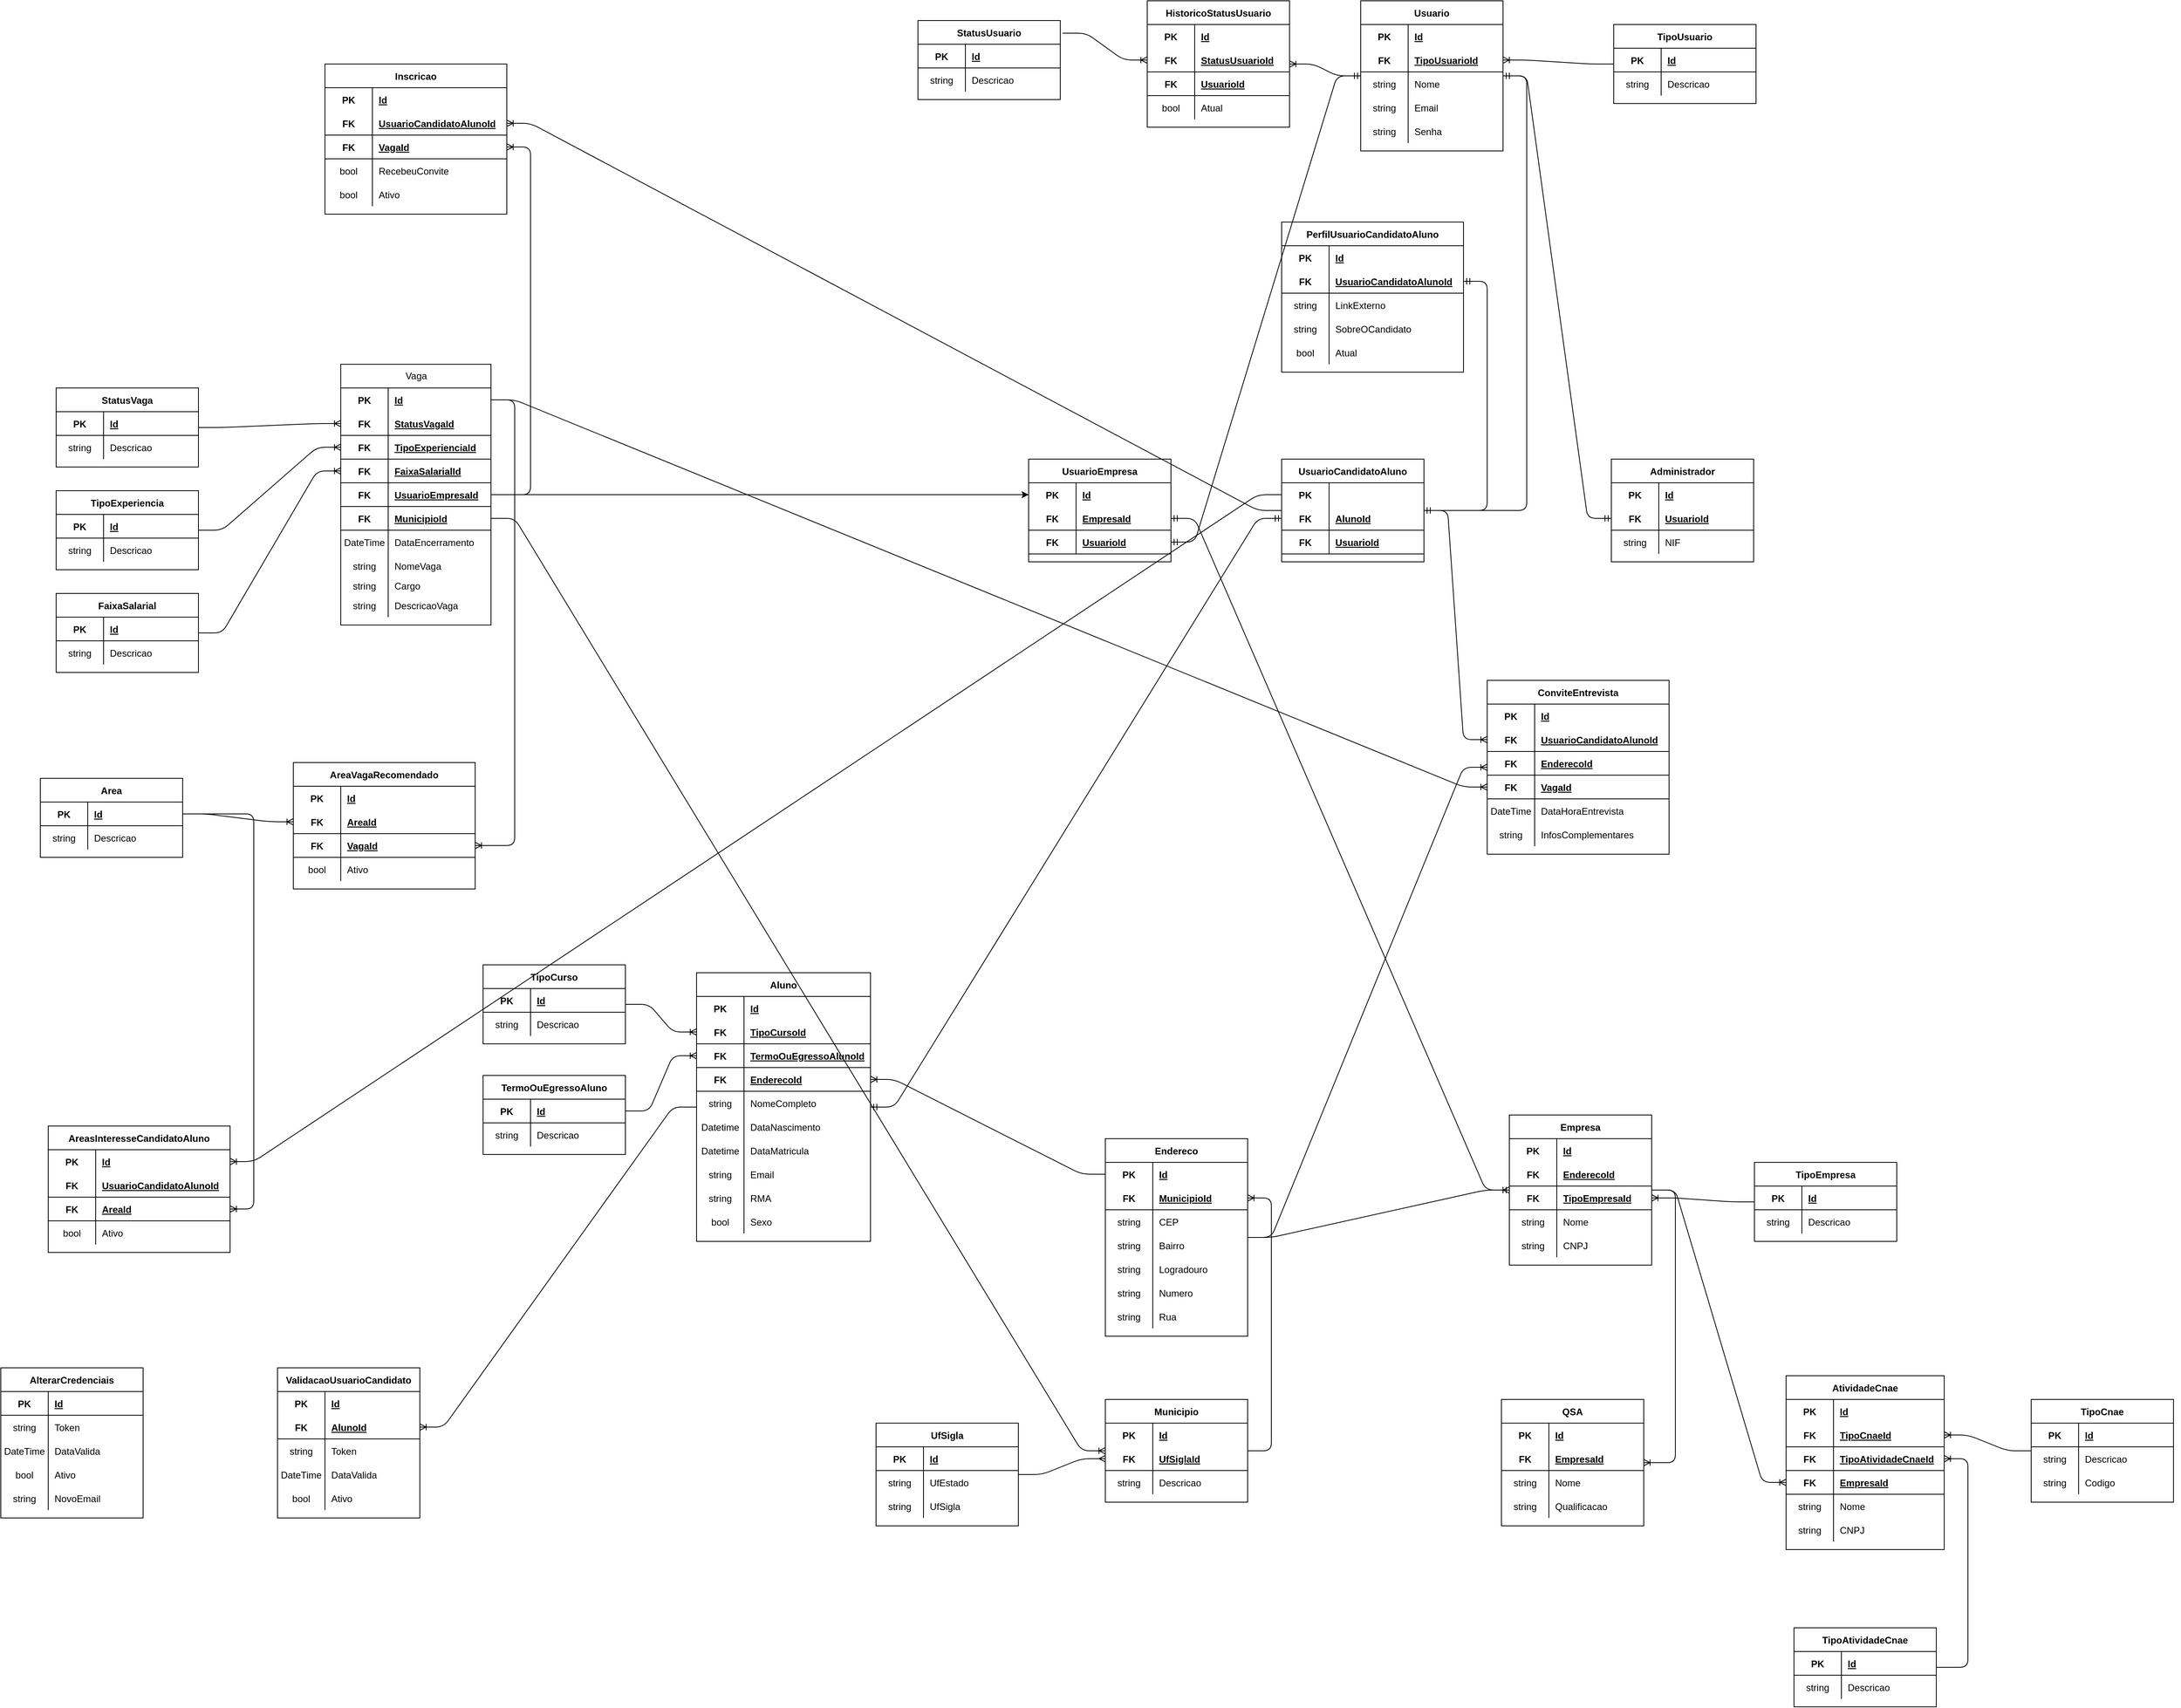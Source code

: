 <mxfile version="13.6.2" type="device"><diagram id="p_QnqtwFDk8LvDVjJX_4" name="Page-1"><mxGraphModel dx="4757" dy="2303" grid="1" gridSize="10" guides="1" tooltips="1" connect="1" arrows="1" fold="1" page="1" pageScale="1" pageWidth="827" pageHeight="1169" math="0" shadow="0"><root><mxCell id="0"/><mxCell id="1" parent="0"/><mxCell id="WSstzdHkN9kt04msE5OT-15" value="Usuario" style="shape=table;startSize=30;container=1;collapsible=1;childLayout=tableLayout;fixedRows=1;rowLines=0;fontStyle=1;align=center;resizeLast=1;" parent="1" vertex="1"><mxGeometry x="210" y="170" width="180" height="190" as="geometry"/></mxCell><mxCell id="WSstzdHkN9kt04msE5OT-16" value="" style="shape=partialRectangle;collapsible=0;dropTarget=0;pointerEvents=0;fillColor=none;top=0;left=0;bottom=0;right=0;points=[[0,0.5],[1,0.5]];portConstraint=eastwest;" parent="WSstzdHkN9kt04msE5OT-15" vertex="1"><mxGeometry y="30" width="180" height="30" as="geometry"/></mxCell><mxCell id="WSstzdHkN9kt04msE5OT-17" value="PK" style="shape=partialRectangle;connectable=0;fillColor=none;top=0;left=0;bottom=0;right=0;fontStyle=1;overflow=hidden;" parent="WSstzdHkN9kt04msE5OT-16" vertex="1"><mxGeometry width="60" height="30" as="geometry"/></mxCell><mxCell id="WSstzdHkN9kt04msE5OT-18" value="Id" style="shape=partialRectangle;connectable=0;fillColor=none;top=0;left=0;bottom=0;right=0;align=left;spacingLeft=6;fontStyle=5;overflow=hidden;" parent="WSstzdHkN9kt04msE5OT-16" vertex="1"><mxGeometry x="60" width="120" height="30" as="geometry"/></mxCell><mxCell id="WSstzdHkN9kt04msE5OT-19" value="" style="shape=partialRectangle;collapsible=0;dropTarget=0;pointerEvents=0;fillColor=none;top=0;left=0;bottom=1;right=0;points=[[0,0.5],[1,0.5]];portConstraint=eastwest;" parent="WSstzdHkN9kt04msE5OT-15" vertex="1"><mxGeometry y="60" width="180" height="30" as="geometry"/></mxCell><mxCell id="WSstzdHkN9kt04msE5OT-20" value="FK" style="shape=partialRectangle;connectable=0;fillColor=none;top=0;left=0;bottom=0;right=0;fontStyle=1;overflow=hidden;" parent="WSstzdHkN9kt04msE5OT-19" vertex="1"><mxGeometry width="60" height="30" as="geometry"/></mxCell><mxCell id="WSstzdHkN9kt04msE5OT-21" value="TipoUsuarioId" style="shape=partialRectangle;connectable=0;fillColor=none;top=0;left=0;bottom=0;right=0;align=left;spacingLeft=6;fontStyle=5;overflow=hidden;" parent="WSstzdHkN9kt04msE5OT-19" vertex="1"><mxGeometry x="60" width="120" height="30" as="geometry"/></mxCell><mxCell id="WSstzdHkN9kt04msE5OT-22" value="" style="shape=partialRectangle;collapsible=0;dropTarget=0;pointerEvents=0;fillColor=none;top=0;left=0;bottom=0;right=0;points=[[0,0.5],[1,0.5]];portConstraint=eastwest;" parent="WSstzdHkN9kt04msE5OT-15" vertex="1"><mxGeometry y="90" width="180" height="30" as="geometry"/></mxCell><mxCell id="WSstzdHkN9kt04msE5OT-23" value="string" style="shape=partialRectangle;connectable=0;fillColor=none;top=0;left=0;bottom=0;right=0;editable=1;overflow=hidden;" parent="WSstzdHkN9kt04msE5OT-22" vertex="1"><mxGeometry width="60" height="30" as="geometry"/></mxCell><mxCell id="WSstzdHkN9kt04msE5OT-24" value="Nome" style="shape=partialRectangle;connectable=0;fillColor=none;top=0;left=0;bottom=0;right=0;align=left;spacingLeft=6;overflow=hidden;" parent="WSstzdHkN9kt04msE5OT-22" vertex="1"><mxGeometry x="60" width="120" height="30" as="geometry"/></mxCell><mxCell id="WSstzdHkN9kt04msE5OT-25" value="" style="shape=partialRectangle;collapsible=0;dropTarget=0;pointerEvents=0;fillColor=none;top=0;left=0;bottom=0;right=0;points=[[0,0.5],[1,0.5]];portConstraint=eastwest;" parent="WSstzdHkN9kt04msE5OT-15" vertex="1"><mxGeometry y="120" width="180" height="30" as="geometry"/></mxCell><mxCell id="WSstzdHkN9kt04msE5OT-26" value="string" style="shape=partialRectangle;connectable=0;fillColor=none;top=0;left=0;bottom=0;right=0;editable=1;overflow=hidden;" parent="WSstzdHkN9kt04msE5OT-25" vertex="1"><mxGeometry width="60" height="30" as="geometry"/></mxCell><mxCell id="WSstzdHkN9kt04msE5OT-27" value="Email" style="shape=partialRectangle;connectable=0;fillColor=none;top=0;left=0;bottom=0;right=0;align=left;spacingLeft=6;overflow=hidden;" parent="WSstzdHkN9kt04msE5OT-25" vertex="1"><mxGeometry x="60" width="120" height="30" as="geometry"/></mxCell><mxCell id="WSstzdHkN9kt04msE5OT-28" value="" style="shape=partialRectangle;collapsible=0;dropTarget=0;pointerEvents=0;fillColor=none;top=0;left=0;bottom=0;right=0;points=[[0,0.5],[1,0.5]];portConstraint=eastwest;" parent="WSstzdHkN9kt04msE5OT-15" vertex="1"><mxGeometry y="150" width="180" height="30" as="geometry"/></mxCell><mxCell id="WSstzdHkN9kt04msE5OT-29" value="string" style="shape=partialRectangle;connectable=0;fillColor=none;top=0;left=0;bottom=0;right=0;editable=1;overflow=hidden;" parent="WSstzdHkN9kt04msE5OT-28" vertex="1"><mxGeometry width="60" height="30" as="geometry"/></mxCell><mxCell id="WSstzdHkN9kt04msE5OT-30" value="Senha" style="shape=partialRectangle;connectable=0;fillColor=none;top=0;left=0;bottom=0;right=0;align=left;spacingLeft=6;overflow=hidden;" parent="WSstzdHkN9kt04msE5OT-28" vertex="1"><mxGeometry x="60" width="120" height="30" as="geometry"/></mxCell><mxCell id="WSstzdHkN9kt04msE5OT-34" value="TipoUsuario" style="shape=table;startSize=30;container=1;collapsible=1;childLayout=tableLayout;fixedRows=1;rowLines=0;fontStyle=1;align=center;resizeLast=1;" parent="1" vertex="1"><mxGeometry x="530" y="200" width="180" height="100" as="geometry"/></mxCell><mxCell id="WSstzdHkN9kt04msE5OT-38" value="" style="shape=partialRectangle;collapsible=0;dropTarget=0;pointerEvents=0;fillColor=none;top=0;left=0;bottom=1;right=0;points=[[0,0.5],[1,0.5]];portConstraint=eastwest;" parent="WSstzdHkN9kt04msE5OT-34" vertex="1"><mxGeometry y="30" width="180" height="30" as="geometry"/></mxCell><mxCell id="WSstzdHkN9kt04msE5OT-39" value="PK" style="shape=partialRectangle;connectable=0;fillColor=none;top=0;left=0;bottom=0;right=0;fontStyle=1;overflow=hidden;" parent="WSstzdHkN9kt04msE5OT-38" vertex="1"><mxGeometry width="60" height="30" as="geometry"/></mxCell><mxCell id="WSstzdHkN9kt04msE5OT-40" value="Id" style="shape=partialRectangle;connectable=0;fillColor=none;top=0;left=0;bottom=0;right=0;align=left;spacingLeft=6;fontStyle=5;overflow=hidden;" parent="WSstzdHkN9kt04msE5OT-38" vertex="1"><mxGeometry x="60" width="120" height="30" as="geometry"/></mxCell><mxCell id="WSstzdHkN9kt04msE5OT-41" value="" style="shape=partialRectangle;collapsible=0;dropTarget=0;pointerEvents=0;fillColor=none;top=0;left=0;bottom=0;right=0;points=[[0,0.5],[1,0.5]];portConstraint=eastwest;" parent="WSstzdHkN9kt04msE5OT-34" vertex="1"><mxGeometry y="60" width="180" height="30" as="geometry"/></mxCell><mxCell id="WSstzdHkN9kt04msE5OT-42" value="string" style="shape=partialRectangle;connectable=0;fillColor=none;top=0;left=0;bottom=0;right=0;editable=1;overflow=hidden;" parent="WSstzdHkN9kt04msE5OT-41" vertex="1"><mxGeometry width="60" height="30" as="geometry"/></mxCell><mxCell id="WSstzdHkN9kt04msE5OT-43" value="Descricao" style="shape=partialRectangle;connectable=0;fillColor=none;top=0;left=0;bottom=0;right=0;align=left;spacingLeft=6;overflow=hidden;" parent="WSstzdHkN9kt04msE5OT-41" vertex="1"><mxGeometry x="60" width="120" height="30" as="geometry"/></mxCell><mxCell id="WSstzdHkN9kt04msE5OT-52" value="HistoricoStatusUsuario" style="shape=table;startSize=30;container=1;collapsible=1;childLayout=tableLayout;fixedRows=1;rowLines=0;fontStyle=1;align=center;resizeLast=1;" parent="1" vertex="1"><mxGeometry x="-60" y="170" width="180" height="160" as="geometry"/></mxCell><mxCell id="WSstzdHkN9kt04msE5OT-53" value="" style="shape=partialRectangle;collapsible=0;dropTarget=0;pointerEvents=0;fillColor=none;top=0;left=0;bottom=0;right=0;points=[[0,0.5],[1,0.5]];portConstraint=eastwest;" parent="WSstzdHkN9kt04msE5OT-52" vertex="1"><mxGeometry y="30" width="180" height="30" as="geometry"/></mxCell><mxCell id="WSstzdHkN9kt04msE5OT-54" value="PK" style="shape=partialRectangle;connectable=0;fillColor=none;top=0;left=0;bottom=0;right=0;fontStyle=1;overflow=hidden;" parent="WSstzdHkN9kt04msE5OT-53" vertex="1"><mxGeometry width="60" height="30" as="geometry"/></mxCell><mxCell id="WSstzdHkN9kt04msE5OT-55" value="Id" style="shape=partialRectangle;connectable=0;fillColor=none;top=0;left=0;bottom=0;right=0;align=left;spacingLeft=6;fontStyle=5;overflow=hidden;" parent="WSstzdHkN9kt04msE5OT-53" vertex="1"><mxGeometry x="60" width="120" height="30" as="geometry"/></mxCell><mxCell id="WSstzdHkN9kt04msE5OT-56" value="" style="shape=partialRectangle;collapsible=0;dropTarget=0;pointerEvents=0;fillColor=none;top=0;left=0;bottom=1;right=0;points=[[0,0.5],[1,0.5]];portConstraint=eastwest;" parent="WSstzdHkN9kt04msE5OT-52" vertex="1"><mxGeometry y="60" width="180" height="30" as="geometry"/></mxCell><mxCell id="WSstzdHkN9kt04msE5OT-57" value="FK" style="shape=partialRectangle;connectable=0;fillColor=none;top=0;left=0;bottom=0;right=0;fontStyle=1;overflow=hidden;" parent="WSstzdHkN9kt04msE5OT-56" vertex="1"><mxGeometry width="60" height="30" as="geometry"/></mxCell><mxCell id="WSstzdHkN9kt04msE5OT-58" value="StatusUsuarioId" style="shape=partialRectangle;connectable=0;fillColor=none;top=0;left=0;bottom=0;right=0;align=left;spacingLeft=6;fontStyle=5;overflow=hidden;" parent="WSstzdHkN9kt04msE5OT-56" vertex="1"><mxGeometry x="60" width="120" height="30" as="geometry"/></mxCell><mxCell id="WSstzdHkN9kt04msE5OT-68" value="" style="shape=partialRectangle;collapsible=0;dropTarget=0;pointerEvents=0;fillColor=none;top=0;left=0;bottom=1;right=0;points=[[0,0.5],[1,0.5]];portConstraint=eastwest;" parent="WSstzdHkN9kt04msE5OT-52" vertex="1"><mxGeometry y="90" width="180" height="30" as="geometry"/></mxCell><mxCell id="WSstzdHkN9kt04msE5OT-69" value="FK" style="shape=partialRectangle;connectable=0;fillColor=none;top=0;left=0;bottom=0;right=0;fontStyle=1;overflow=hidden;" parent="WSstzdHkN9kt04msE5OT-68" vertex="1"><mxGeometry width="60" height="30" as="geometry"/></mxCell><mxCell id="WSstzdHkN9kt04msE5OT-70" value="UsuarioId" style="shape=partialRectangle;connectable=0;fillColor=none;top=0;left=0;bottom=0;right=0;align=left;spacingLeft=6;fontStyle=5;overflow=hidden;" parent="WSstzdHkN9kt04msE5OT-68" vertex="1"><mxGeometry x="60" width="120" height="30" as="geometry"/></mxCell><mxCell id="WSstzdHkN9kt04msE5OT-59" value="" style="shape=partialRectangle;collapsible=0;dropTarget=0;pointerEvents=0;fillColor=none;top=0;left=0;bottom=0;right=0;points=[[0,0.5],[1,0.5]];portConstraint=eastwest;" parent="WSstzdHkN9kt04msE5OT-52" vertex="1"><mxGeometry y="120" width="180" height="30" as="geometry"/></mxCell><mxCell id="WSstzdHkN9kt04msE5OT-60" value="bool" style="shape=partialRectangle;connectable=0;fillColor=none;top=0;left=0;bottom=0;right=0;editable=1;overflow=hidden;" parent="WSstzdHkN9kt04msE5OT-59" vertex="1"><mxGeometry width="60" height="30" as="geometry"/></mxCell><mxCell id="WSstzdHkN9kt04msE5OT-61" value="Atual" style="shape=partialRectangle;connectable=0;fillColor=none;top=0;left=0;bottom=0;right=0;align=left;spacingLeft=6;overflow=hidden;" parent="WSstzdHkN9kt04msE5OT-59" vertex="1"><mxGeometry x="60" width="120" height="30" as="geometry"/></mxCell><mxCell id="WSstzdHkN9kt04msE5OT-71" value="StatusUsuario" style="shape=table;startSize=30;container=1;collapsible=1;childLayout=tableLayout;fixedRows=1;rowLines=0;fontStyle=1;align=center;resizeLast=1;" parent="1" vertex="1"><mxGeometry x="-350" y="195" width="180" height="100" as="geometry"/></mxCell><mxCell id="WSstzdHkN9kt04msE5OT-72" value="" style="shape=partialRectangle;collapsible=0;dropTarget=0;pointerEvents=0;fillColor=none;top=0;left=0;bottom=1;right=0;points=[[0,0.5],[1,0.5]];portConstraint=eastwest;" parent="WSstzdHkN9kt04msE5OT-71" vertex="1"><mxGeometry y="30" width="180" height="30" as="geometry"/></mxCell><mxCell id="WSstzdHkN9kt04msE5OT-73" value="PK" style="shape=partialRectangle;connectable=0;fillColor=none;top=0;left=0;bottom=0;right=0;fontStyle=1;overflow=hidden;" parent="WSstzdHkN9kt04msE5OT-72" vertex="1"><mxGeometry width="60" height="30" as="geometry"/></mxCell><mxCell id="WSstzdHkN9kt04msE5OT-74" value="Id" style="shape=partialRectangle;connectable=0;fillColor=none;top=0;left=0;bottom=0;right=0;align=left;spacingLeft=6;fontStyle=5;overflow=hidden;" parent="WSstzdHkN9kt04msE5OT-72" vertex="1"><mxGeometry x="60" width="120" height="30" as="geometry"/></mxCell><mxCell id="WSstzdHkN9kt04msE5OT-75" value="" style="shape=partialRectangle;collapsible=0;dropTarget=0;pointerEvents=0;fillColor=none;top=0;left=0;bottom=0;right=0;points=[[0,0.5],[1,0.5]];portConstraint=eastwest;" parent="WSstzdHkN9kt04msE5OT-71" vertex="1"><mxGeometry y="60" width="180" height="30" as="geometry"/></mxCell><mxCell id="WSstzdHkN9kt04msE5OT-76" value="string" style="shape=partialRectangle;connectable=0;fillColor=none;top=0;left=0;bottom=0;right=0;editable=1;overflow=hidden;" parent="WSstzdHkN9kt04msE5OT-75" vertex="1"><mxGeometry width="60" height="30" as="geometry"/></mxCell><mxCell id="WSstzdHkN9kt04msE5OT-77" value="Descricao" style="shape=partialRectangle;connectable=0;fillColor=none;top=0;left=0;bottom=0;right=0;align=left;spacingLeft=6;overflow=hidden;" parent="WSstzdHkN9kt04msE5OT-75" vertex="1"><mxGeometry x="60" width="120" height="30" as="geometry"/></mxCell><mxCell id="WSstzdHkN9kt04msE5OT-344" value="Administrador" style="shape=table;startSize=30;container=1;collapsible=1;childLayout=tableLayout;fixedRows=1;rowLines=0;fontStyle=1;align=center;resizeLast=1;" parent="1" vertex="1"><mxGeometry x="527" y="750" width="180" height="130" as="geometry"/></mxCell><mxCell id="WSstzdHkN9kt04msE5OT-345" value="" style="shape=partialRectangle;collapsible=0;dropTarget=0;pointerEvents=0;fillColor=none;top=0;left=0;bottom=0;right=0;points=[[0,0.5],[1,0.5]];portConstraint=eastwest;" parent="WSstzdHkN9kt04msE5OT-344" vertex="1"><mxGeometry y="30" width="180" height="30" as="geometry"/></mxCell><mxCell id="WSstzdHkN9kt04msE5OT-346" value="PK" style="shape=partialRectangle;connectable=0;fillColor=none;top=0;left=0;bottom=0;right=0;fontStyle=1;overflow=hidden;" parent="WSstzdHkN9kt04msE5OT-345" vertex="1"><mxGeometry width="60" height="30" as="geometry"/></mxCell><mxCell id="WSstzdHkN9kt04msE5OT-347" value="Id" style="shape=partialRectangle;connectable=0;fillColor=none;top=0;left=0;bottom=0;right=0;align=left;spacingLeft=6;fontStyle=5;overflow=hidden;" parent="WSstzdHkN9kt04msE5OT-345" vertex="1"><mxGeometry x="60" width="120" height="30" as="geometry"/></mxCell><mxCell id="WSstzdHkN9kt04msE5OT-348" value="" style="shape=partialRectangle;collapsible=0;dropTarget=0;pointerEvents=0;fillColor=none;top=0;left=0;bottom=1;right=0;points=[[0,0.5],[1,0.5]];portConstraint=eastwest;" parent="WSstzdHkN9kt04msE5OT-344" vertex="1"><mxGeometry y="60" width="180" height="30" as="geometry"/></mxCell><mxCell id="WSstzdHkN9kt04msE5OT-349" value="FK" style="shape=partialRectangle;connectable=0;fillColor=none;top=0;left=0;bottom=0;right=0;fontStyle=1;overflow=hidden;" parent="WSstzdHkN9kt04msE5OT-348" vertex="1"><mxGeometry width="60" height="30" as="geometry"/></mxCell><mxCell id="WSstzdHkN9kt04msE5OT-350" value="UsuarioId" style="shape=partialRectangle;connectable=0;fillColor=none;top=0;left=0;bottom=0;right=0;align=left;spacingLeft=6;fontStyle=5;overflow=hidden;" parent="WSstzdHkN9kt04msE5OT-348" vertex="1"><mxGeometry x="60" width="120" height="30" as="geometry"/></mxCell><mxCell id="WSstzdHkN9kt04msE5OT-357" value="" style="shape=partialRectangle;collapsible=0;dropTarget=0;pointerEvents=0;fillColor=none;top=0;left=0;bottom=0;right=0;points=[[0,0.5],[1,0.5]];portConstraint=eastwest;" parent="WSstzdHkN9kt04msE5OT-344" vertex="1"><mxGeometry y="90" width="180" height="30" as="geometry"/></mxCell><mxCell id="WSstzdHkN9kt04msE5OT-358" value="string" style="shape=partialRectangle;connectable=0;fillColor=none;top=0;left=0;bottom=0;right=0;editable=1;overflow=hidden;" parent="WSstzdHkN9kt04msE5OT-357" vertex="1"><mxGeometry width="60" height="30" as="geometry"/></mxCell><mxCell id="WSstzdHkN9kt04msE5OT-359" value="NIF" style="shape=partialRectangle;connectable=0;fillColor=none;top=0;left=0;bottom=0;right=0;align=left;spacingLeft=6;overflow=hidden;" parent="WSstzdHkN9kt04msE5OT-357" vertex="1"><mxGeometry x="60" width="120" height="30" as="geometry"/></mxCell><mxCell id="WSstzdHkN9kt04msE5OT-319" value="UsuarioEmpresa" style="shape=table;startSize=30;container=1;collapsible=1;childLayout=tableLayout;fixedRows=1;rowLines=0;fontStyle=1;align=center;resizeLast=1;" parent="1" vertex="1"><mxGeometry x="-210" y="750" width="180" height="130" as="geometry"/></mxCell><mxCell id="WSstzdHkN9kt04msE5OT-320" value="" style="shape=partialRectangle;collapsible=0;dropTarget=0;pointerEvents=0;fillColor=none;top=0;left=0;bottom=0;right=0;points=[[0,0.5],[1,0.5]];portConstraint=eastwest;" parent="WSstzdHkN9kt04msE5OT-319" vertex="1"><mxGeometry y="30" width="180" height="30" as="geometry"/></mxCell><mxCell id="WSstzdHkN9kt04msE5OT-321" value="PK" style="shape=partialRectangle;connectable=0;fillColor=none;top=0;left=0;bottom=0;right=0;fontStyle=1;overflow=hidden;" parent="WSstzdHkN9kt04msE5OT-320" vertex="1"><mxGeometry width="60" height="30" as="geometry"/></mxCell><mxCell id="WSstzdHkN9kt04msE5OT-322" value="Id" style="shape=partialRectangle;connectable=0;fillColor=none;top=0;left=0;bottom=0;right=0;align=left;spacingLeft=6;fontStyle=5;overflow=hidden;" parent="WSstzdHkN9kt04msE5OT-320" vertex="1"><mxGeometry x="60" width="120" height="30" as="geometry"/></mxCell><mxCell id="WSstzdHkN9kt04msE5OT-323" value="" style="shape=partialRectangle;collapsible=0;dropTarget=0;pointerEvents=0;fillColor=none;top=0;left=0;bottom=1;right=0;points=[[0,0.5],[1,0.5]];portConstraint=eastwest;" parent="WSstzdHkN9kt04msE5OT-319" vertex="1"><mxGeometry y="60" width="180" height="30" as="geometry"/></mxCell><mxCell id="WSstzdHkN9kt04msE5OT-324" value="FK" style="shape=partialRectangle;connectable=0;fillColor=none;top=0;left=0;bottom=0;right=0;fontStyle=1;overflow=hidden;" parent="WSstzdHkN9kt04msE5OT-323" vertex="1"><mxGeometry width="60" height="30" as="geometry"/></mxCell><mxCell id="WSstzdHkN9kt04msE5OT-325" value="EmpresaId" style="shape=partialRectangle;connectable=0;fillColor=none;top=0;left=0;bottom=0;right=0;align=left;spacingLeft=6;fontStyle=5;overflow=hidden;" parent="WSstzdHkN9kt04msE5OT-323" vertex="1"><mxGeometry x="60" width="120" height="30" as="geometry"/></mxCell><mxCell id="WSstzdHkN9kt04msE5OT-326" value="" style="shape=partialRectangle;collapsible=0;dropTarget=0;pointerEvents=0;fillColor=none;top=0;left=0;bottom=1;right=0;points=[[0,0.5],[1,0.5]];portConstraint=eastwest;" parent="WSstzdHkN9kt04msE5OT-319" vertex="1"><mxGeometry y="90" width="180" height="30" as="geometry"/></mxCell><mxCell id="WSstzdHkN9kt04msE5OT-327" value="FK" style="shape=partialRectangle;connectable=0;fillColor=none;top=0;left=0;bottom=0;right=0;fontStyle=1;overflow=hidden;" parent="WSstzdHkN9kt04msE5OT-326" vertex="1"><mxGeometry width="60" height="30" as="geometry"/></mxCell><mxCell id="WSstzdHkN9kt04msE5OT-328" value="UsuarioId" style="shape=partialRectangle;connectable=0;fillColor=none;top=0;left=0;bottom=0;right=0;align=left;spacingLeft=6;fontStyle=5;overflow=hidden;" parent="WSstzdHkN9kt04msE5OT-326" vertex="1"><mxGeometry x="60" width="120" height="30" as="geometry"/></mxCell><mxCell id="WSstzdHkN9kt04msE5OT-287" value="UsuarioCandidatoAluno" style="shape=table;startSize=30;container=1;collapsible=1;childLayout=tableLayout;fixedRows=1;rowLines=0;fontStyle=1;align=center;resizeLast=1;" parent="1" vertex="1"><mxGeometry x="110" y="750" width="180" height="130" as="geometry"/></mxCell><mxCell id="WSstzdHkN9kt04msE5OT-288" value="" style="shape=partialRectangle;collapsible=0;dropTarget=0;pointerEvents=0;fillColor=none;top=0;left=0;bottom=0;right=0;points=[[0,0.5],[1,0.5]];portConstraint=eastwest;" parent="WSstzdHkN9kt04msE5OT-287" vertex="1"><mxGeometry y="30" width="180" height="30" as="geometry"/></mxCell><mxCell id="WSstzdHkN9kt04msE5OT-289" value="PK" style="shape=partialRectangle;connectable=0;fillColor=none;top=0;left=0;bottom=0;right=0;fontStyle=1;overflow=hidden;" parent="WSstzdHkN9kt04msE5OT-288" vertex="1"><mxGeometry width="60" height="30" as="geometry"/></mxCell><mxCell id="WSstzdHkN9kt04msE5OT-290" value=" " style="shape=partialRectangle;connectable=0;fillColor=none;top=0;left=0;bottom=0;right=0;align=left;spacingLeft=6;fontStyle=5;overflow=hidden;" parent="WSstzdHkN9kt04msE5OT-288" vertex="1"><mxGeometry x="60" width="120" height="30" as="geometry"/></mxCell><mxCell id="WSstzdHkN9kt04msE5OT-291" value="" style="shape=partialRectangle;collapsible=0;dropTarget=0;pointerEvents=0;fillColor=none;top=0;left=0;bottom=1;right=0;points=[[0,0.5],[1,0.5]];portConstraint=eastwest;" parent="WSstzdHkN9kt04msE5OT-287" vertex="1"><mxGeometry y="60" width="180" height="30" as="geometry"/></mxCell><mxCell id="WSstzdHkN9kt04msE5OT-292" value="FK" style="shape=partialRectangle;connectable=0;fillColor=none;top=0;left=0;bottom=0;right=0;fontStyle=1;overflow=hidden;" parent="WSstzdHkN9kt04msE5OT-291" vertex="1"><mxGeometry width="60" height="30" as="geometry"/></mxCell><mxCell id="WSstzdHkN9kt04msE5OT-293" value="AlunoId" style="shape=partialRectangle;connectable=0;fillColor=none;top=0;left=0;bottom=0;right=0;align=left;spacingLeft=6;fontStyle=5;overflow=hidden;" parent="WSstzdHkN9kt04msE5OT-291" vertex="1"><mxGeometry x="60" width="120" height="30" as="geometry"/></mxCell><mxCell id="WSstzdHkN9kt04msE5OT-294" value="" style="shape=partialRectangle;collapsible=0;dropTarget=0;pointerEvents=0;fillColor=none;top=0;left=0;bottom=1;right=0;points=[[0,0.5],[1,0.5]];portConstraint=eastwest;" parent="WSstzdHkN9kt04msE5OT-287" vertex="1"><mxGeometry y="90" width="180" height="30" as="geometry"/></mxCell><mxCell id="WSstzdHkN9kt04msE5OT-295" value="FK" style="shape=partialRectangle;connectable=0;fillColor=none;top=0;left=0;bottom=0;right=0;fontStyle=1;overflow=hidden;" parent="WSstzdHkN9kt04msE5OT-294" vertex="1"><mxGeometry width="60" height="30" as="geometry"/></mxCell><mxCell id="WSstzdHkN9kt04msE5OT-296" value="UsuarioId" style="shape=partialRectangle;connectable=0;fillColor=none;top=0;left=0;bottom=0;right=0;align=left;spacingLeft=6;fontStyle=5;overflow=hidden;" parent="WSstzdHkN9kt04msE5OT-294" vertex="1"><mxGeometry x="60" width="120" height="30" as="geometry"/></mxCell><mxCell id="WSstzdHkN9kt04msE5OT-365" value="PerfilUsuarioCandidatoAluno" style="shape=table;startSize=30;container=1;collapsible=1;childLayout=tableLayout;fixedRows=1;rowLines=0;fontStyle=1;align=center;resizeLast=1;" parent="1" vertex="1"><mxGeometry x="110" y="450" width="230" height="190" as="geometry"/></mxCell><mxCell id="WSstzdHkN9kt04msE5OT-366" value="" style="shape=partialRectangle;collapsible=0;dropTarget=0;pointerEvents=0;fillColor=none;top=0;left=0;bottom=0;right=0;points=[[0,0.5],[1,0.5]];portConstraint=eastwest;" parent="WSstzdHkN9kt04msE5OT-365" vertex="1"><mxGeometry y="30" width="230" height="30" as="geometry"/></mxCell><mxCell id="WSstzdHkN9kt04msE5OT-367" value="PK" style="shape=partialRectangle;connectable=0;fillColor=none;top=0;left=0;bottom=0;right=0;fontStyle=1;overflow=hidden;" parent="WSstzdHkN9kt04msE5OT-366" vertex="1"><mxGeometry width="60" height="30" as="geometry"/></mxCell><mxCell id="WSstzdHkN9kt04msE5OT-368" value="Id" style="shape=partialRectangle;connectable=0;fillColor=none;top=0;left=0;bottom=0;right=0;align=left;spacingLeft=6;fontStyle=5;overflow=hidden;" parent="WSstzdHkN9kt04msE5OT-366" vertex="1"><mxGeometry x="60" width="170" height="30" as="geometry"/></mxCell><mxCell id="WSstzdHkN9kt04msE5OT-369" value="" style="shape=partialRectangle;collapsible=0;dropTarget=0;pointerEvents=0;fillColor=none;top=0;left=0;bottom=1;right=0;points=[[0,0.5],[1,0.5]];portConstraint=eastwest;" parent="WSstzdHkN9kt04msE5OT-365" vertex="1"><mxGeometry y="60" width="230" height="30" as="geometry"/></mxCell><mxCell id="WSstzdHkN9kt04msE5OT-370" value="FK" style="shape=partialRectangle;connectable=0;fillColor=none;top=0;left=0;bottom=0;right=0;fontStyle=1;overflow=hidden;" parent="WSstzdHkN9kt04msE5OT-369" vertex="1"><mxGeometry width="60" height="30" as="geometry"/></mxCell><mxCell id="WSstzdHkN9kt04msE5OT-371" value="UsuarioCandidatoAlunoId" style="shape=partialRectangle;connectable=0;fillColor=none;top=0;left=0;bottom=0;right=0;align=left;spacingLeft=6;fontStyle=5;overflow=hidden;" parent="WSstzdHkN9kt04msE5OT-369" vertex="1"><mxGeometry x="60" width="170" height="30" as="geometry"/></mxCell><mxCell id="WSstzdHkN9kt04msE5OT-372" value="" style="shape=partialRectangle;collapsible=0;dropTarget=0;pointerEvents=0;fillColor=none;top=0;left=0;bottom=0;right=0;points=[[0,0.5],[1,0.5]];portConstraint=eastwest;" parent="WSstzdHkN9kt04msE5OT-365" vertex="1"><mxGeometry y="90" width="230" height="30" as="geometry"/></mxCell><mxCell id="WSstzdHkN9kt04msE5OT-373" value="string" style="shape=partialRectangle;connectable=0;fillColor=none;top=0;left=0;bottom=0;right=0;editable=1;overflow=hidden;" parent="WSstzdHkN9kt04msE5OT-372" vertex="1"><mxGeometry width="60" height="30" as="geometry"/></mxCell><mxCell id="WSstzdHkN9kt04msE5OT-374" value="LinkExterno" style="shape=partialRectangle;connectable=0;fillColor=none;top=0;left=0;bottom=0;right=0;align=left;spacingLeft=6;overflow=hidden;" parent="WSstzdHkN9kt04msE5OT-372" vertex="1"><mxGeometry x="60" width="170" height="30" as="geometry"/></mxCell><mxCell id="WSstzdHkN9kt04msE5OT-375" value="" style="shape=partialRectangle;collapsible=0;dropTarget=0;pointerEvents=0;fillColor=none;top=0;left=0;bottom=0;right=0;points=[[0,0.5],[1,0.5]];portConstraint=eastwest;" parent="WSstzdHkN9kt04msE5OT-365" vertex="1"><mxGeometry y="120" width="230" height="30" as="geometry"/></mxCell><mxCell id="WSstzdHkN9kt04msE5OT-376" value="string" style="shape=partialRectangle;connectable=0;fillColor=none;top=0;left=0;bottom=0;right=0;editable=1;overflow=hidden;" parent="WSstzdHkN9kt04msE5OT-375" vertex="1"><mxGeometry width="60" height="30" as="geometry"/></mxCell><mxCell id="WSstzdHkN9kt04msE5OT-377" value="SobreOCandidato" style="shape=partialRectangle;connectable=0;fillColor=none;top=0;left=0;bottom=0;right=0;align=left;spacingLeft=6;overflow=hidden;" parent="WSstzdHkN9kt04msE5OT-375" vertex="1"><mxGeometry x="60" width="170" height="30" as="geometry"/></mxCell><mxCell id="WSstzdHkN9kt04msE5OT-378" value="" style="shape=partialRectangle;collapsible=0;dropTarget=0;pointerEvents=0;fillColor=none;top=0;left=0;bottom=0;right=0;points=[[0,0.5],[1,0.5]];portConstraint=eastwest;" parent="WSstzdHkN9kt04msE5OT-365" vertex="1"><mxGeometry y="150" width="230" height="30" as="geometry"/></mxCell><mxCell id="WSstzdHkN9kt04msE5OT-379" value="bool" style="shape=partialRectangle;connectable=0;fillColor=none;top=0;left=0;bottom=0;right=0;editable=1;overflow=hidden;" parent="WSstzdHkN9kt04msE5OT-378" vertex="1"><mxGeometry width="60" height="30" as="geometry"/></mxCell><mxCell id="WSstzdHkN9kt04msE5OT-380" value="Atual" style="shape=partialRectangle;connectable=0;fillColor=none;top=0;left=0;bottom=0;right=0;align=left;spacingLeft=6;overflow=hidden;" parent="WSstzdHkN9kt04msE5OT-378" vertex="1"><mxGeometry x="60" width="170" height="30" as="geometry"/></mxCell><mxCell id="WSstzdHkN9kt04msE5OT-446" value="StatusVaga" style="shape=table;startSize=30;container=1;collapsible=1;childLayout=tableLayout;fixedRows=1;rowLines=0;fontStyle=1;align=center;resizeLast=1;" parent="1" vertex="1"><mxGeometry x="-1440" y="660" width="180" height="100" as="geometry"/></mxCell><mxCell id="WSstzdHkN9kt04msE5OT-447" value="" style="shape=partialRectangle;collapsible=0;dropTarget=0;pointerEvents=0;fillColor=none;top=0;left=0;bottom=1;right=0;points=[[0,0.5],[1,0.5]];portConstraint=eastwest;" parent="WSstzdHkN9kt04msE5OT-446" vertex="1"><mxGeometry y="30" width="180" height="30" as="geometry"/></mxCell><mxCell id="WSstzdHkN9kt04msE5OT-448" value="PK" style="shape=partialRectangle;connectable=0;fillColor=none;top=0;left=0;bottom=0;right=0;fontStyle=1;overflow=hidden;" parent="WSstzdHkN9kt04msE5OT-447" vertex="1"><mxGeometry width="60" height="30" as="geometry"/></mxCell><mxCell id="WSstzdHkN9kt04msE5OT-449" value="Id" style="shape=partialRectangle;connectable=0;fillColor=none;top=0;left=0;bottom=0;right=0;align=left;spacingLeft=6;fontStyle=5;overflow=hidden;" parent="WSstzdHkN9kt04msE5OT-447" vertex="1"><mxGeometry x="60" width="120" height="30" as="geometry"/></mxCell><mxCell id="WSstzdHkN9kt04msE5OT-450" value="" style="shape=partialRectangle;collapsible=0;dropTarget=0;pointerEvents=0;fillColor=none;top=0;left=0;bottom=0;right=0;points=[[0,0.5],[1,0.5]];portConstraint=eastwest;" parent="WSstzdHkN9kt04msE5OT-446" vertex="1"><mxGeometry y="60" width="180" height="30" as="geometry"/></mxCell><mxCell id="WSstzdHkN9kt04msE5OT-451" value="string" style="shape=partialRectangle;connectable=0;fillColor=none;top=0;left=0;bottom=0;right=0;editable=1;overflow=hidden;" parent="WSstzdHkN9kt04msE5OT-450" vertex="1"><mxGeometry width="60" height="30" as="geometry"/></mxCell><mxCell id="WSstzdHkN9kt04msE5OT-452" value="Descricao" style="shape=partialRectangle;connectable=0;fillColor=none;top=0;left=0;bottom=0;right=0;align=left;spacingLeft=6;overflow=hidden;" parent="WSstzdHkN9kt04msE5OT-450" vertex="1"><mxGeometry x="60" width="120" height="30" as="geometry"/></mxCell><mxCell id="WSstzdHkN9kt04msE5OT-473" value="Inscricao" style="shape=table;startSize=30;container=1;collapsible=1;childLayout=tableLayout;fixedRows=1;rowLines=0;fontStyle=1;align=center;resizeLast=1;" parent="1" vertex="1"><mxGeometry x="-1100" y="250" width="230" height="190" as="geometry"/></mxCell><mxCell id="WSstzdHkN9kt04msE5OT-474" value="" style="shape=partialRectangle;collapsible=0;dropTarget=0;pointerEvents=0;fillColor=none;top=0;left=0;bottom=0;right=0;points=[[0,0.5],[1,0.5]];portConstraint=eastwest;" parent="WSstzdHkN9kt04msE5OT-473" vertex="1"><mxGeometry y="30" width="230" height="30" as="geometry"/></mxCell><mxCell id="WSstzdHkN9kt04msE5OT-475" value="PK" style="shape=partialRectangle;connectable=0;fillColor=none;top=0;left=0;bottom=0;right=0;fontStyle=1;overflow=hidden;" parent="WSstzdHkN9kt04msE5OT-474" vertex="1"><mxGeometry width="60" height="30" as="geometry"/></mxCell><mxCell id="WSstzdHkN9kt04msE5OT-476" value="Id" style="shape=partialRectangle;connectable=0;fillColor=none;top=0;left=0;bottom=0;right=0;align=left;spacingLeft=6;fontStyle=5;overflow=hidden;" parent="WSstzdHkN9kt04msE5OT-474" vertex="1"><mxGeometry x="60" width="170" height="30" as="geometry"/></mxCell><mxCell id="WSstzdHkN9kt04msE5OT-477" value="" style="shape=partialRectangle;collapsible=0;dropTarget=0;pointerEvents=0;fillColor=none;top=0;left=0;bottom=1;right=0;points=[[0,0.5],[1,0.5]];portConstraint=eastwest;" parent="WSstzdHkN9kt04msE5OT-473" vertex="1"><mxGeometry y="60" width="230" height="30" as="geometry"/></mxCell><mxCell id="WSstzdHkN9kt04msE5OT-478" value="FK" style="shape=partialRectangle;connectable=0;fillColor=none;top=0;left=0;bottom=0;right=0;fontStyle=1;overflow=hidden;" parent="WSstzdHkN9kt04msE5OT-477" vertex="1"><mxGeometry width="60" height="30" as="geometry"/></mxCell><mxCell id="WSstzdHkN9kt04msE5OT-479" value="UsuarioCandidatoAlunoId" style="shape=partialRectangle;connectable=0;fillColor=none;top=0;left=0;bottom=0;right=0;align=left;spacingLeft=6;fontStyle=5;overflow=hidden;" parent="WSstzdHkN9kt04msE5OT-477" vertex="1"><mxGeometry x="60" width="170" height="30" as="geometry"/></mxCell><mxCell id="WSstzdHkN9kt04msE5OT-480" value="" style="shape=partialRectangle;collapsible=0;dropTarget=0;pointerEvents=0;fillColor=none;top=0;left=0;bottom=1;right=0;points=[[0,0.5],[1,0.5]];portConstraint=eastwest;" parent="WSstzdHkN9kt04msE5OT-473" vertex="1"><mxGeometry y="90" width="230" height="30" as="geometry"/></mxCell><mxCell id="WSstzdHkN9kt04msE5OT-481" value="FK" style="shape=partialRectangle;connectable=0;fillColor=none;top=0;left=0;bottom=0;right=0;fontStyle=1;overflow=hidden;" parent="WSstzdHkN9kt04msE5OT-480" vertex="1"><mxGeometry width="60" height="30" as="geometry"/></mxCell><mxCell id="WSstzdHkN9kt04msE5OT-482" value="VagaId" style="shape=partialRectangle;connectable=0;fillColor=none;top=0;left=0;bottom=0;right=0;align=left;spacingLeft=6;fontStyle=5;overflow=hidden;" parent="WSstzdHkN9kt04msE5OT-480" vertex="1"><mxGeometry x="60" width="170" height="30" as="geometry"/></mxCell><mxCell id="WSstzdHkN9kt04msE5OT-483" value="" style="shape=partialRectangle;collapsible=0;dropTarget=0;pointerEvents=0;fillColor=none;top=0;left=0;bottom=0;right=0;points=[[0,0.5],[1,0.5]];portConstraint=eastwest;" parent="WSstzdHkN9kt04msE5OT-473" vertex="1"><mxGeometry y="120" width="230" height="30" as="geometry"/></mxCell><mxCell id="WSstzdHkN9kt04msE5OT-484" value="bool" style="shape=partialRectangle;connectable=0;fillColor=none;top=0;left=0;bottom=0;right=0;editable=1;overflow=hidden;" parent="WSstzdHkN9kt04msE5OT-483" vertex="1"><mxGeometry width="60" height="30" as="geometry"/></mxCell><mxCell id="WSstzdHkN9kt04msE5OT-485" value="RecebeuConvite" style="shape=partialRectangle;connectable=0;fillColor=none;top=0;left=0;bottom=0;right=0;align=left;spacingLeft=6;overflow=hidden;" parent="WSstzdHkN9kt04msE5OT-483" vertex="1"><mxGeometry x="60" width="170" height="30" as="geometry"/></mxCell><mxCell id="WSstzdHkN9kt04msE5OT-504" value="" style="shape=partialRectangle;collapsible=0;dropTarget=0;pointerEvents=0;fillColor=none;top=0;left=0;bottom=0;right=0;points=[[0,0.5],[1,0.5]];portConstraint=eastwest;" parent="WSstzdHkN9kt04msE5OT-473" vertex="1"><mxGeometry y="150" width="230" height="30" as="geometry"/></mxCell><mxCell id="WSstzdHkN9kt04msE5OT-505" value="bool" style="shape=partialRectangle;connectable=0;fillColor=none;top=0;left=0;bottom=0;right=0;editable=1;overflow=hidden;" parent="WSstzdHkN9kt04msE5OT-504" vertex="1"><mxGeometry width="60" height="30" as="geometry"/></mxCell><mxCell id="WSstzdHkN9kt04msE5OT-506" value="Ativo" style="shape=partialRectangle;connectable=0;fillColor=none;top=0;left=0;bottom=0;right=0;align=left;spacingLeft=6;overflow=hidden;" parent="WSstzdHkN9kt04msE5OT-504" vertex="1"><mxGeometry x="60" width="170" height="30" as="geometry"/></mxCell><mxCell id="WSstzdHkN9kt04msE5OT-80" value="Aluno" style="shape=table;startSize=30;container=1;collapsible=1;childLayout=tableLayout;fixedRows=1;rowLines=0;fontStyle=1;align=center;resizeLast=1;" parent="1" vertex="1"><mxGeometry x="-630" y="1400" width="220.0" height="340" as="geometry"/></mxCell><mxCell id="WSstzdHkN9kt04msE5OT-81" value="" style="shape=partialRectangle;collapsible=0;dropTarget=0;pointerEvents=0;fillColor=none;top=0;left=0;bottom=0;right=0;points=[[0,0.5],[1,0.5]];portConstraint=eastwest;" parent="WSstzdHkN9kt04msE5OT-80" vertex="1"><mxGeometry y="30" width="220.0" height="30" as="geometry"/></mxCell><mxCell id="WSstzdHkN9kt04msE5OT-82" value="PK" style="shape=partialRectangle;connectable=0;fillColor=none;top=0;left=0;bottom=0;right=0;fontStyle=1;overflow=hidden;" parent="WSstzdHkN9kt04msE5OT-81" vertex="1"><mxGeometry width="60" height="30" as="geometry"/></mxCell><mxCell id="WSstzdHkN9kt04msE5OT-83" value="Id" style="shape=partialRectangle;connectable=0;fillColor=none;top=0;left=0;bottom=0;right=0;align=left;spacingLeft=6;fontStyle=5;overflow=hidden;" parent="WSstzdHkN9kt04msE5OT-81" vertex="1"><mxGeometry x="60" width="160.0" height="30" as="geometry"/></mxCell><mxCell id="WSstzdHkN9kt04msE5OT-84" value="" style="shape=partialRectangle;collapsible=0;dropTarget=0;pointerEvents=0;fillColor=none;top=0;left=0;bottom=1;right=0;points=[[0,0.5],[1,0.5]];portConstraint=eastwest;" parent="WSstzdHkN9kt04msE5OT-80" vertex="1"><mxGeometry y="60" width="220.0" height="30" as="geometry"/></mxCell><mxCell id="WSstzdHkN9kt04msE5OT-85" value="FK" style="shape=partialRectangle;connectable=0;fillColor=none;top=0;left=0;bottom=0;right=0;fontStyle=1;overflow=hidden;" parent="WSstzdHkN9kt04msE5OT-84" vertex="1"><mxGeometry width="60" height="30" as="geometry"/></mxCell><mxCell id="WSstzdHkN9kt04msE5OT-86" value="TipoCursoId" style="shape=partialRectangle;connectable=0;fillColor=none;top=0;left=0;bottom=0;right=0;align=left;spacingLeft=6;fontStyle=5;overflow=hidden;" parent="WSstzdHkN9kt04msE5OT-84" vertex="1"><mxGeometry x="60" width="160.0" height="30" as="geometry"/></mxCell><mxCell id="NFDt2SZyGhbjcQTk0_VK-7" value="" style="shape=partialRectangle;collapsible=0;dropTarget=0;pointerEvents=0;fillColor=none;top=0;left=0;bottom=1;right=0;points=[[0,0.5],[1,0.5]];portConstraint=eastwest;" parent="WSstzdHkN9kt04msE5OT-80" vertex="1"><mxGeometry y="90" width="220.0" height="30" as="geometry"/></mxCell><mxCell id="NFDt2SZyGhbjcQTk0_VK-8" value="FK" style="shape=partialRectangle;connectable=0;fillColor=none;top=0;left=0;bottom=0;right=0;fontStyle=1;overflow=hidden;" parent="NFDt2SZyGhbjcQTk0_VK-7" vertex="1"><mxGeometry width="60" height="30" as="geometry"/></mxCell><mxCell id="NFDt2SZyGhbjcQTk0_VK-9" value="TermoOuEgressoAlunoId" style="shape=partialRectangle;connectable=0;fillColor=none;top=0;left=0;bottom=0;right=0;align=left;spacingLeft=6;fontStyle=5;overflow=hidden;" parent="NFDt2SZyGhbjcQTk0_VK-7" vertex="1"><mxGeometry x="60" width="160.0" height="30" as="geometry"/></mxCell><mxCell id="NFDt2SZyGhbjcQTk0_VK-10" value="" style="shape=partialRectangle;collapsible=0;dropTarget=0;pointerEvents=0;fillColor=none;top=0;left=0;bottom=1;right=0;points=[[0,0.5],[1,0.5]];portConstraint=eastwest;" parent="WSstzdHkN9kt04msE5OT-80" vertex="1"><mxGeometry y="120" width="220.0" height="30" as="geometry"/></mxCell><mxCell id="NFDt2SZyGhbjcQTk0_VK-11" value="FK" style="shape=partialRectangle;connectable=0;fillColor=none;top=0;left=0;bottom=0;right=0;fontStyle=1;overflow=hidden;" parent="NFDt2SZyGhbjcQTk0_VK-10" vertex="1"><mxGeometry width="60" height="30" as="geometry"/></mxCell><mxCell id="NFDt2SZyGhbjcQTk0_VK-12" value="EnderecoId" style="shape=partialRectangle;connectable=0;fillColor=none;top=0;left=0;bottom=0;right=0;align=left;spacingLeft=6;fontStyle=5;overflow=hidden;" parent="NFDt2SZyGhbjcQTk0_VK-10" vertex="1"><mxGeometry x="60" width="160.0" height="30" as="geometry"/></mxCell><mxCell id="WSstzdHkN9kt04msE5OT-87" value="" style="shape=partialRectangle;collapsible=0;dropTarget=0;pointerEvents=0;fillColor=none;top=0;left=0;bottom=0;right=0;points=[[0,0.5],[1,0.5]];portConstraint=eastwest;" parent="WSstzdHkN9kt04msE5OT-80" vertex="1"><mxGeometry y="150" width="220.0" height="30" as="geometry"/></mxCell><mxCell id="WSstzdHkN9kt04msE5OT-88" value="string" style="shape=partialRectangle;connectable=0;fillColor=none;top=0;left=0;bottom=0;right=0;editable=1;overflow=hidden;" parent="WSstzdHkN9kt04msE5OT-87" vertex="1"><mxGeometry width="60" height="30" as="geometry"/></mxCell><mxCell id="WSstzdHkN9kt04msE5OT-89" value="NomeCompleto" style="shape=partialRectangle;connectable=0;fillColor=none;top=0;left=0;bottom=0;right=0;align=left;spacingLeft=6;overflow=hidden;" parent="WSstzdHkN9kt04msE5OT-87" vertex="1"><mxGeometry x="60" width="160.0" height="30" as="geometry"/></mxCell><mxCell id="NFDt2SZyGhbjcQTk0_VK-1" value="" style="shape=partialRectangle;collapsible=0;dropTarget=0;pointerEvents=0;fillColor=none;top=0;left=0;bottom=0;right=0;points=[[0,0.5],[1,0.5]];portConstraint=eastwest;" parent="WSstzdHkN9kt04msE5OT-80" vertex="1"><mxGeometry y="180" width="220.0" height="30" as="geometry"/></mxCell><mxCell id="NFDt2SZyGhbjcQTk0_VK-2" value="Datetime" style="shape=partialRectangle;connectable=0;fillColor=none;top=0;left=0;bottom=0;right=0;editable=1;overflow=hidden;" parent="NFDt2SZyGhbjcQTk0_VK-1" vertex="1"><mxGeometry width="60" height="30" as="geometry"/></mxCell><mxCell id="NFDt2SZyGhbjcQTk0_VK-3" value="DataNascimento" style="shape=partialRectangle;connectable=0;fillColor=none;top=0;left=0;bottom=0;right=0;align=left;spacingLeft=6;overflow=hidden;" parent="NFDt2SZyGhbjcQTk0_VK-1" vertex="1"><mxGeometry x="60" width="160.0" height="30" as="geometry"/></mxCell><mxCell id="NFDt2SZyGhbjcQTk0_VK-4" value="" style="shape=partialRectangle;collapsible=0;dropTarget=0;pointerEvents=0;fillColor=none;top=0;left=0;bottom=0;right=0;points=[[0,0.5],[1,0.5]];portConstraint=eastwest;" parent="WSstzdHkN9kt04msE5OT-80" vertex="1"><mxGeometry y="210" width="220.0" height="30" as="geometry"/></mxCell><mxCell id="NFDt2SZyGhbjcQTk0_VK-5" value="Datetime" style="shape=partialRectangle;connectable=0;fillColor=none;top=0;left=0;bottom=0;right=0;editable=1;overflow=hidden;" parent="NFDt2SZyGhbjcQTk0_VK-4" vertex="1"><mxGeometry width="60" height="30" as="geometry"/></mxCell><mxCell id="NFDt2SZyGhbjcQTk0_VK-6" value="DataMatricula" style="shape=partialRectangle;connectable=0;fillColor=none;top=0;left=0;bottom=0;right=0;align=left;spacingLeft=6;overflow=hidden;" parent="NFDt2SZyGhbjcQTk0_VK-4" vertex="1"><mxGeometry x="60" width="160.0" height="30" as="geometry"/></mxCell><mxCell id="WSstzdHkN9kt04msE5OT-90" value="" style="shape=partialRectangle;collapsible=0;dropTarget=0;pointerEvents=0;fillColor=none;top=0;left=0;bottom=0;right=0;points=[[0,0.5],[1,0.5]];portConstraint=eastwest;" parent="WSstzdHkN9kt04msE5OT-80" vertex="1"><mxGeometry y="240" width="220.0" height="30" as="geometry"/></mxCell><mxCell id="WSstzdHkN9kt04msE5OT-91" value="string" style="shape=partialRectangle;connectable=0;fillColor=none;top=0;left=0;bottom=0;right=0;editable=1;overflow=hidden;" parent="WSstzdHkN9kt04msE5OT-90" vertex="1"><mxGeometry width="60" height="30" as="geometry"/></mxCell><mxCell id="WSstzdHkN9kt04msE5OT-92" value="Email" style="shape=partialRectangle;connectable=0;fillColor=none;top=0;left=0;bottom=0;right=0;align=left;spacingLeft=6;overflow=hidden;" parent="WSstzdHkN9kt04msE5OT-90" vertex="1"><mxGeometry x="60" width="160.0" height="30" as="geometry"/></mxCell><mxCell id="WSstzdHkN9kt04msE5OT-93" value="" style="shape=partialRectangle;collapsible=0;dropTarget=0;pointerEvents=0;fillColor=none;top=0;left=0;bottom=0;right=0;points=[[0,0.5],[1,0.5]];portConstraint=eastwest;" parent="WSstzdHkN9kt04msE5OT-80" vertex="1"><mxGeometry y="270" width="220.0" height="30" as="geometry"/></mxCell><mxCell id="WSstzdHkN9kt04msE5OT-94" value="string" style="shape=partialRectangle;connectable=0;fillColor=none;top=0;left=0;bottom=0;right=0;editable=1;overflow=hidden;" parent="WSstzdHkN9kt04msE5OT-93" vertex="1"><mxGeometry width="60" height="30" as="geometry"/></mxCell><mxCell id="WSstzdHkN9kt04msE5OT-95" value="RMA" style="shape=partialRectangle;connectable=0;fillColor=none;top=0;left=0;bottom=0;right=0;align=left;spacingLeft=6;overflow=hidden;" parent="WSstzdHkN9kt04msE5OT-93" vertex="1"><mxGeometry x="60" width="160.0" height="30" as="geometry"/></mxCell><mxCell id="NFDt2SZyGhbjcQTk0_VK-22" value="" style="shape=partialRectangle;collapsible=0;dropTarget=0;pointerEvents=0;fillColor=none;top=0;left=0;bottom=0;right=0;points=[[0,0.5],[1,0.5]];portConstraint=eastwest;" parent="WSstzdHkN9kt04msE5OT-80" vertex="1"><mxGeometry y="300" width="220.0" height="30" as="geometry"/></mxCell><mxCell id="NFDt2SZyGhbjcQTk0_VK-23" value="bool" style="shape=partialRectangle;connectable=0;fillColor=none;top=0;left=0;bottom=0;right=0;editable=1;overflow=hidden;" parent="NFDt2SZyGhbjcQTk0_VK-22" vertex="1"><mxGeometry width="60" height="30" as="geometry"/></mxCell><mxCell id="NFDt2SZyGhbjcQTk0_VK-24" value="Sexo" style="shape=partialRectangle;connectable=0;fillColor=none;top=0;left=0;bottom=0;right=0;align=left;spacingLeft=6;overflow=hidden;" parent="NFDt2SZyGhbjcQTk0_VK-22" vertex="1"><mxGeometry x="60" width="160.0" height="30" as="geometry"/></mxCell><mxCell id="WSstzdHkN9kt04msE5OT-454" value="TipoExperiencia" style="shape=table;startSize=30;container=1;collapsible=1;childLayout=tableLayout;fixedRows=1;rowLines=0;fontStyle=1;align=center;resizeLast=1;" parent="1" vertex="1"><mxGeometry x="-1440" y="790" width="180" height="100" as="geometry"/></mxCell><mxCell id="WSstzdHkN9kt04msE5OT-455" value="" style="shape=partialRectangle;collapsible=0;dropTarget=0;pointerEvents=0;fillColor=none;top=0;left=0;bottom=1;right=0;points=[[0,0.5],[1,0.5]];portConstraint=eastwest;" parent="WSstzdHkN9kt04msE5OT-454" vertex="1"><mxGeometry y="30" width="180" height="30" as="geometry"/></mxCell><mxCell id="WSstzdHkN9kt04msE5OT-456" value="PK" style="shape=partialRectangle;connectable=0;fillColor=none;top=0;left=0;bottom=0;right=0;fontStyle=1;overflow=hidden;" parent="WSstzdHkN9kt04msE5OT-455" vertex="1"><mxGeometry width="60" height="30" as="geometry"/></mxCell><mxCell id="WSstzdHkN9kt04msE5OT-457" value="Id" style="shape=partialRectangle;connectable=0;fillColor=none;top=0;left=0;bottom=0;right=0;align=left;spacingLeft=6;fontStyle=5;overflow=hidden;" parent="WSstzdHkN9kt04msE5OT-455" vertex="1"><mxGeometry x="60" width="120" height="30" as="geometry"/></mxCell><mxCell id="WSstzdHkN9kt04msE5OT-458" value="" style="shape=partialRectangle;collapsible=0;dropTarget=0;pointerEvents=0;fillColor=none;top=0;left=0;bottom=0;right=0;points=[[0,0.5],[1,0.5]];portConstraint=eastwest;" parent="WSstzdHkN9kt04msE5OT-454" vertex="1"><mxGeometry y="60" width="180" height="30" as="geometry"/></mxCell><mxCell id="WSstzdHkN9kt04msE5OT-459" value="string" style="shape=partialRectangle;connectable=0;fillColor=none;top=0;left=0;bottom=0;right=0;editable=1;overflow=hidden;" parent="WSstzdHkN9kt04msE5OT-458" vertex="1"><mxGeometry width="60" height="30" as="geometry"/></mxCell><mxCell id="WSstzdHkN9kt04msE5OT-460" value="Descricao" style="shape=partialRectangle;connectable=0;fillColor=none;top=0;left=0;bottom=0;right=0;align=left;spacingLeft=6;overflow=hidden;" parent="WSstzdHkN9kt04msE5OT-458" vertex="1"><mxGeometry x="60" width="120" height="30" as="geometry"/></mxCell><mxCell id="WSstzdHkN9kt04msE5OT-463" value="FaixaSalarial" style="shape=table;startSize=30;container=1;collapsible=1;childLayout=tableLayout;fixedRows=1;rowLines=0;fontStyle=1;align=center;resizeLast=1;" parent="1" vertex="1"><mxGeometry x="-1440" y="920" width="180" height="100" as="geometry"/></mxCell><mxCell id="WSstzdHkN9kt04msE5OT-464" value="" style="shape=partialRectangle;collapsible=0;dropTarget=0;pointerEvents=0;fillColor=none;top=0;left=0;bottom=1;right=0;points=[[0,0.5],[1,0.5]];portConstraint=eastwest;" parent="WSstzdHkN9kt04msE5OT-463" vertex="1"><mxGeometry y="30" width="180" height="30" as="geometry"/></mxCell><mxCell id="WSstzdHkN9kt04msE5OT-465" value="PK" style="shape=partialRectangle;connectable=0;fillColor=none;top=0;left=0;bottom=0;right=0;fontStyle=1;overflow=hidden;" parent="WSstzdHkN9kt04msE5OT-464" vertex="1"><mxGeometry width="60" height="30" as="geometry"/></mxCell><mxCell id="WSstzdHkN9kt04msE5OT-466" value="Id" style="shape=partialRectangle;connectable=0;fillColor=none;top=0;left=0;bottom=0;right=0;align=left;spacingLeft=6;fontStyle=5;overflow=hidden;" parent="WSstzdHkN9kt04msE5OT-464" vertex="1"><mxGeometry x="60" width="120" height="30" as="geometry"/></mxCell><mxCell id="WSstzdHkN9kt04msE5OT-467" value="" style="shape=partialRectangle;collapsible=0;dropTarget=0;pointerEvents=0;fillColor=none;top=0;left=0;bottom=0;right=0;points=[[0,0.5],[1,0.5]];portConstraint=eastwest;" parent="WSstzdHkN9kt04msE5OT-463" vertex="1"><mxGeometry y="60" width="180" height="30" as="geometry"/></mxCell><mxCell id="WSstzdHkN9kt04msE5OT-468" value="string" style="shape=partialRectangle;connectable=0;fillColor=none;top=0;left=0;bottom=0;right=0;editable=1;overflow=hidden;" parent="WSstzdHkN9kt04msE5OT-467" vertex="1"><mxGeometry width="60" height="30" as="geometry"/></mxCell><mxCell id="WSstzdHkN9kt04msE5OT-469" value="Descricao" style="shape=partialRectangle;connectable=0;fillColor=none;top=0;left=0;bottom=0;right=0;align=left;spacingLeft=6;overflow=hidden;" parent="WSstzdHkN9kt04msE5OT-467" vertex="1"><mxGeometry x="60" width="120" height="30" as="geometry"/></mxCell><mxCell id="WSstzdHkN9kt04msE5OT-134" value="Endereco" style="shape=table;startSize=30;container=1;collapsible=1;childLayout=tableLayout;fixedRows=1;rowLines=0;fontStyle=1;align=center;resizeLast=1;" parent="1" vertex="1"><mxGeometry x="-113" y="1610" width="180" height="250" as="geometry"/></mxCell><mxCell id="WSstzdHkN9kt04msE5OT-135" value="" style="shape=partialRectangle;collapsible=0;dropTarget=0;pointerEvents=0;fillColor=none;top=0;left=0;bottom=0;right=0;points=[[0,0.5],[1,0.5]];portConstraint=eastwest;" parent="WSstzdHkN9kt04msE5OT-134" vertex="1"><mxGeometry y="30" width="180" height="30" as="geometry"/></mxCell><mxCell id="WSstzdHkN9kt04msE5OT-136" value="PK" style="shape=partialRectangle;connectable=0;fillColor=none;top=0;left=0;bottom=0;right=0;fontStyle=1;overflow=hidden;" parent="WSstzdHkN9kt04msE5OT-135" vertex="1"><mxGeometry width="60" height="30" as="geometry"/></mxCell><mxCell id="WSstzdHkN9kt04msE5OT-137" value="Id" style="shape=partialRectangle;connectable=0;fillColor=none;top=0;left=0;bottom=0;right=0;align=left;spacingLeft=6;fontStyle=5;overflow=hidden;" parent="WSstzdHkN9kt04msE5OT-135" vertex="1"><mxGeometry x="60" width="120" height="30" as="geometry"/></mxCell><mxCell id="WSstzdHkN9kt04msE5OT-138" value="" style="shape=partialRectangle;collapsible=0;dropTarget=0;pointerEvents=0;fillColor=none;top=0;left=0;bottom=1;right=0;points=[[0,0.5],[1,0.5]];portConstraint=eastwest;" parent="WSstzdHkN9kt04msE5OT-134" vertex="1"><mxGeometry y="60" width="180" height="30" as="geometry"/></mxCell><mxCell id="WSstzdHkN9kt04msE5OT-139" value="FK" style="shape=partialRectangle;connectable=0;fillColor=none;top=0;left=0;bottom=0;right=0;fontStyle=1;overflow=hidden;" parent="WSstzdHkN9kt04msE5OT-138" vertex="1"><mxGeometry width="60" height="30" as="geometry"/></mxCell><mxCell id="WSstzdHkN9kt04msE5OT-140" value="MunicipioId" style="shape=partialRectangle;connectable=0;fillColor=none;top=0;left=0;bottom=0;right=0;align=left;spacingLeft=6;fontStyle=5;overflow=hidden;" parent="WSstzdHkN9kt04msE5OT-138" vertex="1"><mxGeometry x="60" width="120" height="30" as="geometry"/></mxCell><mxCell id="WSstzdHkN9kt04msE5OT-141" value="" style="shape=partialRectangle;collapsible=0;dropTarget=0;pointerEvents=0;fillColor=none;top=0;left=0;bottom=0;right=0;points=[[0,0.5],[1,0.5]];portConstraint=eastwest;" parent="WSstzdHkN9kt04msE5OT-134" vertex="1"><mxGeometry y="90" width="180" height="30" as="geometry"/></mxCell><mxCell id="WSstzdHkN9kt04msE5OT-142" value="string" style="shape=partialRectangle;connectable=0;fillColor=none;top=0;left=0;bottom=0;right=0;editable=1;overflow=hidden;" parent="WSstzdHkN9kt04msE5OT-141" vertex="1"><mxGeometry width="60" height="30" as="geometry"/></mxCell><mxCell id="WSstzdHkN9kt04msE5OT-143" value="CEP" style="shape=partialRectangle;connectable=0;fillColor=none;top=0;left=0;bottom=0;right=0;align=left;spacingLeft=6;overflow=hidden;" parent="WSstzdHkN9kt04msE5OT-141" vertex="1"><mxGeometry x="60" width="120" height="30" as="geometry"/></mxCell><mxCell id="WSstzdHkN9kt04msE5OT-144" value="" style="shape=partialRectangle;collapsible=0;dropTarget=0;pointerEvents=0;fillColor=none;top=0;left=0;bottom=0;right=0;points=[[0,0.5],[1,0.5]];portConstraint=eastwest;" parent="WSstzdHkN9kt04msE5OT-134" vertex="1"><mxGeometry y="120" width="180" height="30" as="geometry"/></mxCell><mxCell id="WSstzdHkN9kt04msE5OT-145" value="string" style="shape=partialRectangle;connectable=0;fillColor=none;top=0;left=0;bottom=0;right=0;editable=1;overflow=hidden;" parent="WSstzdHkN9kt04msE5OT-144" vertex="1"><mxGeometry width="60" height="30" as="geometry"/></mxCell><mxCell id="WSstzdHkN9kt04msE5OT-146" value="Bairro" style="shape=partialRectangle;connectable=0;fillColor=none;top=0;left=0;bottom=0;right=0;align=left;spacingLeft=6;overflow=hidden;" parent="WSstzdHkN9kt04msE5OT-144" vertex="1"><mxGeometry x="60" width="120" height="30" as="geometry"/></mxCell><mxCell id="WSstzdHkN9kt04msE5OT-147" value="" style="shape=partialRectangle;collapsible=0;dropTarget=0;pointerEvents=0;fillColor=none;top=0;left=0;bottom=0;right=0;points=[[0,0.5],[1,0.5]];portConstraint=eastwest;" parent="WSstzdHkN9kt04msE5OT-134" vertex="1"><mxGeometry y="150" width="180" height="30" as="geometry"/></mxCell><mxCell id="WSstzdHkN9kt04msE5OT-148" value="string" style="shape=partialRectangle;connectable=0;fillColor=none;top=0;left=0;bottom=0;right=0;editable=1;overflow=hidden;" parent="WSstzdHkN9kt04msE5OT-147" vertex="1"><mxGeometry width="60" height="30" as="geometry"/></mxCell><mxCell id="WSstzdHkN9kt04msE5OT-149" value="Logradouro" style="shape=partialRectangle;connectable=0;fillColor=none;top=0;left=0;bottom=0;right=0;align=left;spacingLeft=6;overflow=hidden;" parent="WSstzdHkN9kt04msE5OT-147" vertex="1"><mxGeometry x="60" width="120" height="30" as="geometry"/></mxCell><mxCell id="WSstzdHkN9kt04msE5OT-150" value="" style="shape=partialRectangle;collapsible=0;dropTarget=0;pointerEvents=0;fillColor=none;top=0;left=0;bottom=0;right=0;points=[[0,0.5],[1,0.5]];portConstraint=eastwest;" parent="WSstzdHkN9kt04msE5OT-134" vertex="1"><mxGeometry y="180" width="180" height="30" as="geometry"/></mxCell><mxCell id="WSstzdHkN9kt04msE5OT-151" value="string" style="shape=partialRectangle;connectable=0;fillColor=none;top=0;left=0;bottom=0;right=0;editable=1;overflow=hidden;" parent="WSstzdHkN9kt04msE5OT-150" vertex="1"><mxGeometry width="60" height="30" as="geometry"/></mxCell><mxCell id="WSstzdHkN9kt04msE5OT-152" value="Numero" style="shape=partialRectangle;connectable=0;fillColor=none;top=0;left=0;bottom=0;right=0;align=left;spacingLeft=6;overflow=hidden;" parent="WSstzdHkN9kt04msE5OT-150" vertex="1"><mxGeometry x="60" width="120" height="30" as="geometry"/></mxCell><mxCell id="WSstzdHkN9kt04msE5OT-153" value="" style="shape=partialRectangle;collapsible=0;dropTarget=0;pointerEvents=0;fillColor=none;top=0;left=0;bottom=0;right=0;points=[[0,0.5],[1,0.5]];portConstraint=eastwest;" parent="WSstzdHkN9kt04msE5OT-134" vertex="1"><mxGeometry y="210" width="180" height="30" as="geometry"/></mxCell><mxCell id="WSstzdHkN9kt04msE5OT-154" value="string" style="shape=partialRectangle;connectable=0;fillColor=none;top=0;left=0;bottom=0;right=0;editable=1;overflow=hidden;" parent="WSstzdHkN9kt04msE5OT-153" vertex="1"><mxGeometry width="60" height="30" as="geometry"/></mxCell><mxCell id="WSstzdHkN9kt04msE5OT-155" value="Rua" style="shape=partialRectangle;connectable=0;fillColor=none;top=0;left=0;bottom=0;right=0;align=left;spacingLeft=6;overflow=hidden;" parent="WSstzdHkN9kt04msE5OT-153" vertex="1"><mxGeometry x="60" width="120" height="30" as="geometry"/></mxCell><mxCell id="WSstzdHkN9kt04msE5OT-182" value="Municipio" style="shape=table;startSize=30;container=1;collapsible=1;childLayout=tableLayout;fixedRows=1;rowLines=0;fontStyle=1;align=center;resizeLast=1;" parent="1" vertex="1"><mxGeometry x="-113" y="1940" width="180" height="130" as="geometry"/></mxCell><mxCell id="WSstzdHkN9kt04msE5OT-183" value="" style="shape=partialRectangle;collapsible=0;dropTarget=0;pointerEvents=0;fillColor=none;top=0;left=0;bottom=0;right=0;points=[[0,0.5],[1,0.5]];portConstraint=eastwest;" parent="WSstzdHkN9kt04msE5OT-182" vertex="1"><mxGeometry y="30" width="180" height="30" as="geometry"/></mxCell><mxCell id="WSstzdHkN9kt04msE5OT-184" value="PK" style="shape=partialRectangle;connectable=0;fillColor=none;top=0;left=0;bottom=0;right=0;fontStyle=1;overflow=hidden;" parent="WSstzdHkN9kt04msE5OT-183" vertex="1"><mxGeometry width="60" height="30" as="geometry"/></mxCell><mxCell id="WSstzdHkN9kt04msE5OT-185" value="Id" style="shape=partialRectangle;connectable=0;fillColor=none;top=0;left=0;bottom=0;right=0;align=left;spacingLeft=6;fontStyle=5;overflow=hidden;" parent="WSstzdHkN9kt04msE5OT-183" vertex="1"><mxGeometry x="60" width="120" height="30" as="geometry"/></mxCell><mxCell id="WSstzdHkN9kt04msE5OT-186" value="" style="shape=partialRectangle;collapsible=0;dropTarget=0;pointerEvents=0;fillColor=none;top=0;left=0;bottom=1;right=0;points=[[0,0.5],[1,0.5]];portConstraint=eastwest;" parent="WSstzdHkN9kt04msE5OT-182" vertex="1"><mxGeometry y="60" width="180" height="30" as="geometry"/></mxCell><mxCell id="WSstzdHkN9kt04msE5OT-187" value="FK" style="shape=partialRectangle;connectable=0;fillColor=none;top=0;left=0;bottom=0;right=0;fontStyle=1;overflow=hidden;" parent="WSstzdHkN9kt04msE5OT-186" vertex="1"><mxGeometry width="60" height="30" as="geometry"/></mxCell><mxCell id="WSstzdHkN9kt04msE5OT-188" value="UfSiglaId" style="shape=partialRectangle;connectable=0;fillColor=none;top=0;left=0;bottom=0;right=0;align=left;spacingLeft=6;fontStyle=5;overflow=hidden;" parent="WSstzdHkN9kt04msE5OT-186" vertex="1"><mxGeometry x="60" width="120" height="30" as="geometry"/></mxCell><mxCell id="WSstzdHkN9kt04msE5OT-189" value="" style="shape=partialRectangle;collapsible=0;dropTarget=0;pointerEvents=0;fillColor=none;top=0;left=0;bottom=0;right=0;points=[[0,0.5],[1,0.5]];portConstraint=eastwest;" parent="WSstzdHkN9kt04msE5OT-182" vertex="1"><mxGeometry y="90" width="180" height="30" as="geometry"/></mxCell><mxCell id="WSstzdHkN9kt04msE5OT-190" value="string" style="shape=partialRectangle;connectable=0;fillColor=none;top=0;left=0;bottom=0;right=0;editable=1;overflow=hidden;" parent="WSstzdHkN9kt04msE5OT-189" vertex="1"><mxGeometry width="60" height="30" as="geometry"/></mxCell><mxCell id="WSstzdHkN9kt04msE5OT-191" value="Descricao" style="shape=partialRectangle;connectable=0;fillColor=none;top=0;left=0;bottom=0;right=0;align=left;spacingLeft=6;overflow=hidden;" parent="WSstzdHkN9kt04msE5OT-189" vertex="1"><mxGeometry x="60" width="120" height="30" as="geometry"/></mxCell><mxCell id="WSstzdHkN9kt04msE5OT-198" value="UfSigla" style="shape=table;startSize=30;container=1;collapsible=1;childLayout=tableLayout;fixedRows=1;rowLines=0;fontStyle=1;align=center;resizeLast=1;" parent="1" vertex="1"><mxGeometry x="-403" y="1970" width="180" height="130" as="geometry"/></mxCell><mxCell id="WSstzdHkN9kt04msE5OT-199" value="" style="shape=partialRectangle;collapsible=0;dropTarget=0;pointerEvents=0;fillColor=none;top=0;left=0;bottom=1;right=0;points=[[0,0.5],[1,0.5]];portConstraint=eastwest;" parent="WSstzdHkN9kt04msE5OT-198" vertex="1"><mxGeometry y="30" width="180" height="30" as="geometry"/></mxCell><mxCell id="WSstzdHkN9kt04msE5OT-200" value="PK" style="shape=partialRectangle;connectable=0;fillColor=none;top=0;left=0;bottom=0;right=0;fontStyle=1;overflow=hidden;" parent="WSstzdHkN9kt04msE5OT-199" vertex="1"><mxGeometry width="60" height="30" as="geometry"/></mxCell><mxCell id="WSstzdHkN9kt04msE5OT-201" value="Id" style="shape=partialRectangle;connectable=0;fillColor=none;top=0;left=0;bottom=0;right=0;align=left;spacingLeft=6;fontStyle=5;overflow=hidden;" parent="WSstzdHkN9kt04msE5OT-199" vertex="1"><mxGeometry x="60" width="120" height="30" as="geometry"/></mxCell><mxCell id="WSstzdHkN9kt04msE5OT-202" value="" style="shape=partialRectangle;collapsible=0;dropTarget=0;pointerEvents=0;fillColor=none;top=0;left=0;bottom=0;right=0;points=[[0,0.5],[1,0.5]];portConstraint=eastwest;" parent="WSstzdHkN9kt04msE5OT-198" vertex="1"><mxGeometry y="60" width="180" height="30" as="geometry"/></mxCell><mxCell id="WSstzdHkN9kt04msE5OT-203" value="string" style="shape=partialRectangle;connectable=0;fillColor=none;top=0;left=0;bottom=0;right=0;editable=1;overflow=hidden;" parent="WSstzdHkN9kt04msE5OT-202" vertex="1"><mxGeometry width="60" height="30" as="geometry"/></mxCell><mxCell id="WSstzdHkN9kt04msE5OT-204" value="UfEstado" style="shape=partialRectangle;connectable=0;fillColor=none;top=0;left=0;bottom=0;right=0;align=left;spacingLeft=6;overflow=hidden;" parent="WSstzdHkN9kt04msE5OT-202" vertex="1"><mxGeometry x="60" width="120" height="30" as="geometry"/></mxCell><mxCell id="WSstzdHkN9kt04msE5OT-205" value="" style="shape=partialRectangle;collapsible=0;dropTarget=0;pointerEvents=0;fillColor=none;top=0;left=0;bottom=0;right=0;points=[[0,0.5],[1,0.5]];portConstraint=eastwest;" parent="WSstzdHkN9kt04msE5OT-198" vertex="1"><mxGeometry y="90" width="180" height="30" as="geometry"/></mxCell><mxCell id="WSstzdHkN9kt04msE5OT-206" value="string" style="shape=partialRectangle;connectable=0;fillColor=none;top=0;left=0;bottom=0;right=0;editable=1;overflow=hidden;" parent="WSstzdHkN9kt04msE5OT-205" vertex="1"><mxGeometry width="60" height="30" as="geometry"/></mxCell><mxCell id="WSstzdHkN9kt04msE5OT-207" value="UfSigla" style="shape=partialRectangle;connectable=0;fillColor=none;top=0;left=0;bottom=0;right=0;align=left;spacingLeft=6;overflow=hidden;" parent="WSstzdHkN9kt04msE5OT-205" vertex="1"><mxGeometry x="60" width="120" height="30" as="geometry"/></mxCell><mxCell id="WSstzdHkN9kt04msE5OT-106" value="Empresa" style="shape=table;startSize=30;container=1;collapsible=1;childLayout=tableLayout;fixedRows=1;rowLines=0;fontStyle=1;align=center;resizeLast=1;" parent="1" vertex="1"><mxGeometry x="398" y="1580" width="180" height="190" as="geometry"/></mxCell><mxCell id="WSstzdHkN9kt04msE5OT-107" value="" style="shape=partialRectangle;collapsible=0;dropTarget=0;pointerEvents=0;fillColor=none;top=0;left=0;bottom=0;right=0;points=[[0,0.5],[1,0.5]];portConstraint=eastwest;" parent="WSstzdHkN9kt04msE5OT-106" vertex="1"><mxGeometry y="30" width="180" height="30" as="geometry"/></mxCell><mxCell id="WSstzdHkN9kt04msE5OT-108" value="PK" style="shape=partialRectangle;connectable=0;fillColor=none;top=0;left=0;bottom=0;right=0;fontStyle=1;overflow=hidden;" parent="WSstzdHkN9kt04msE5OT-107" vertex="1"><mxGeometry width="60" height="30" as="geometry"/></mxCell><mxCell id="WSstzdHkN9kt04msE5OT-109" value="Id" style="shape=partialRectangle;connectable=0;fillColor=none;top=0;left=0;bottom=0;right=0;align=left;spacingLeft=6;fontStyle=5;overflow=hidden;" parent="WSstzdHkN9kt04msE5OT-107" vertex="1"><mxGeometry x="60" width="120" height="30" as="geometry"/></mxCell><mxCell id="WSstzdHkN9kt04msE5OT-110" value="" style="shape=partialRectangle;collapsible=0;dropTarget=0;pointerEvents=0;fillColor=none;top=0;left=0;bottom=1;right=0;points=[[0,0.5],[1,0.5]];portConstraint=eastwest;" parent="WSstzdHkN9kt04msE5OT-106" vertex="1"><mxGeometry y="60" width="180" height="30" as="geometry"/></mxCell><mxCell id="WSstzdHkN9kt04msE5OT-111" value="FK" style="shape=partialRectangle;connectable=0;fillColor=none;top=0;left=0;bottom=0;right=0;fontStyle=1;overflow=hidden;" parent="WSstzdHkN9kt04msE5OT-110" vertex="1"><mxGeometry width="60" height="30" as="geometry"/></mxCell><mxCell id="WSstzdHkN9kt04msE5OT-112" value="EnderecoId" style="shape=partialRectangle;connectable=0;fillColor=none;top=0;left=0;bottom=0;right=0;align=left;spacingLeft=6;fontStyle=5;overflow=hidden;" parent="WSstzdHkN9kt04msE5OT-110" vertex="1"><mxGeometry x="60" width="120" height="30" as="geometry"/></mxCell><mxCell id="WSstzdHkN9kt04msE5OT-122" value="" style="shape=partialRectangle;collapsible=0;dropTarget=0;pointerEvents=0;fillColor=none;top=0;left=0;bottom=1;right=0;points=[[0,0.5],[1,0.5]];portConstraint=eastwest;" parent="WSstzdHkN9kt04msE5OT-106" vertex="1"><mxGeometry y="90" width="180" height="30" as="geometry"/></mxCell><mxCell id="WSstzdHkN9kt04msE5OT-123" value="FK" style="shape=partialRectangle;connectable=0;fillColor=none;top=0;left=0;bottom=0;right=0;fontStyle=1;overflow=hidden;" parent="WSstzdHkN9kt04msE5OT-122" vertex="1"><mxGeometry width="60" height="30" as="geometry"/></mxCell><mxCell id="WSstzdHkN9kt04msE5OT-124" value="TipoEmpresaId" style="shape=partialRectangle;connectable=0;fillColor=none;top=0;left=0;bottom=0;right=0;align=left;spacingLeft=6;fontStyle=5;overflow=hidden;" parent="WSstzdHkN9kt04msE5OT-122" vertex="1"><mxGeometry x="60" width="120" height="30" as="geometry"/></mxCell><mxCell id="WSstzdHkN9kt04msE5OT-113" value="" style="shape=partialRectangle;collapsible=0;dropTarget=0;pointerEvents=0;fillColor=none;top=0;left=0;bottom=0;right=0;points=[[0,0.5],[1,0.5]];portConstraint=eastwest;" parent="WSstzdHkN9kt04msE5OT-106" vertex="1"><mxGeometry y="120" width="180" height="30" as="geometry"/></mxCell><mxCell id="WSstzdHkN9kt04msE5OT-114" value="string" style="shape=partialRectangle;connectable=0;fillColor=none;top=0;left=0;bottom=0;right=0;editable=1;overflow=hidden;" parent="WSstzdHkN9kt04msE5OT-113" vertex="1"><mxGeometry width="60" height="30" as="geometry"/></mxCell><mxCell id="WSstzdHkN9kt04msE5OT-115" value="Nome" style="shape=partialRectangle;connectable=0;fillColor=none;top=0;left=0;bottom=0;right=0;align=left;spacingLeft=6;overflow=hidden;" parent="WSstzdHkN9kt04msE5OT-113" vertex="1"><mxGeometry x="60" width="120" height="30" as="geometry"/></mxCell><mxCell id="WSstzdHkN9kt04msE5OT-116" value="" style="shape=partialRectangle;collapsible=0;dropTarget=0;pointerEvents=0;fillColor=none;top=0;left=0;bottom=0;right=0;points=[[0,0.5],[1,0.5]];portConstraint=eastwest;" parent="WSstzdHkN9kt04msE5OT-106" vertex="1"><mxGeometry y="150" width="180" height="30" as="geometry"/></mxCell><mxCell id="WSstzdHkN9kt04msE5OT-117" value="string" style="shape=partialRectangle;connectable=0;fillColor=none;top=0;left=0;bottom=0;right=0;editable=1;overflow=hidden;" parent="WSstzdHkN9kt04msE5OT-116" vertex="1"><mxGeometry width="60" height="30" as="geometry"/></mxCell><mxCell id="WSstzdHkN9kt04msE5OT-118" value="CNPJ" style="shape=partialRectangle;connectable=0;fillColor=none;top=0;left=0;bottom=0;right=0;align=left;spacingLeft=6;overflow=hidden;" parent="WSstzdHkN9kt04msE5OT-116" vertex="1"><mxGeometry x="60" width="120" height="30" as="geometry"/></mxCell><mxCell id="WSstzdHkN9kt04msE5OT-125" value="TipoEmpresa" style="shape=table;startSize=30;container=1;collapsible=1;childLayout=tableLayout;fixedRows=1;rowLines=0;fontStyle=1;align=center;resizeLast=1;" parent="1" vertex="1"><mxGeometry x="708" y="1640" width="180" height="100" as="geometry"/></mxCell><mxCell id="WSstzdHkN9kt04msE5OT-126" value="" style="shape=partialRectangle;collapsible=0;dropTarget=0;pointerEvents=0;fillColor=none;top=0;left=0;bottom=1;right=0;points=[[0,0.5],[1,0.5]];portConstraint=eastwest;" parent="WSstzdHkN9kt04msE5OT-125" vertex="1"><mxGeometry y="30" width="180" height="30" as="geometry"/></mxCell><mxCell id="WSstzdHkN9kt04msE5OT-127" value="PK" style="shape=partialRectangle;connectable=0;fillColor=none;top=0;left=0;bottom=0;right=0;fontStyle=1;overflow=hidden;" parent="WSstzdHkN9kt04msE5OT-126" vertex="1"><mxGeometry width="60" height="30" as="geometry"/></mxCell><mxCell id="WSstzdHkN9kt04msE5OT-128" value="Id" style="shape=partialRectangle;connectable=0;fillColor=none;top=0;left=0;bottom=0;right=0;align=left;spacingLeft=6;fontStyle=5;overflow=hidden;" parent="WSstzdHkN9kt04msE5OT-126" vertex="1"><mxGeometry x="60" width="120" height="30" as="geometry"/></mxCell><mxCell id="WSstzdHkN9kt04msE5OT-129" value="" style="shape=partialRectangle;collapsible=0;dropTarget=0;pointerEvents=0;fillColor=none;top=0;left=0;bottom=0;right=0;points=[[0,0.5],[1,0.5]];portConstraint=eastwest;" parent="WSstzdHkN9kt04msE5OT-125" vertex="1"><mxGeometry y="60" width="180" height="30" as="geometry"/></mxCell><mxCell id="WSstzdHkN9kt04msE5OT-130" value="string" style="shape=partialRectangle;connectable=0;fillColor=none;top=0;left=0;bottom=0;right=0;editable=1;overflow=hidden;" parent="WSstzdHkN9kt04msE5OT-129" vertex="1"><mxGeometry width="60" height="30" as="geometry"/></mxCell><mxCell id="WSstzdHkN9kt04msE5OT-131" value="Descricao" style="shape=partialRectangle;connectable=0;fillColor=none;top=0;left=0;bottom=0;right=0;align=left;spacingLeft=6;overflow=hidden;" parent="WSstzdHkN9kt04msE5OT-129" vertex="1"><mxGeometry x="60" width="120" height="30" as="geometry"/></mxCell><mxCell id="WSstzdHkN9kt04msE5OT-132" style="edgeStyle=orthogonalEdgeStyle;rounded=0;orthogonalLoop=1;jettySize=auto;html=1;exitX=1;exitY=0.5;exitDx=0;exitDy=0;" parent="WSstzdHkN9kt04msE5OT-125" source="WSstzdHkN9kt04msE5OT-129" target="WSstzdHkN9kt04msE5OT-129" edge="1"><mxGeometry relative="1" as="geometry"/></mxCell><mxCell id="WSstzdHkN9kt04msE5OT-211" value="QSA" style="shape=table;startSize=30;container=1;collapsible=1;childLayout=tableLayout;fixedRows=1;rowLines=0;fontStyle=1;align=center;resizeLast=1;" parent="1" vertex="1"><mxGeometry x="388" y="1940" width="180" height="160" as="geometry"/></mxCell><mxCell id="WSstzdHkN9kt04msE5OT-212" value="" style="shape=partialRectangle;collapsible=0;dropTarget=0;pointerEvents=0;fillColor=none;top=0;left=0;bottom=0;right=0;points=[[0,0.5],[1,0.5]];portConstraint=eastwest;" parent="WSstzdHkN9kt04msE5OT-211" vertex="1"><mxGeometry y="30" width="180" height="30" as="geometry"/></mxCell><mxCell id="WSstzdHkN9kt04msE5OT-213" value="PK" style="shape=partialRectangle;connectable=0;fillColor=none;top=0;left=0;bottom=0;right=0;fontStyle=1;overflow=hidden;" parent="WSstzdHkN9kt04msE5OT-212" vertex="1"><mxGeometry width="60" height="30" as="geometry"/></mxCell><mxCell id="WSstzdHkN9kt04msE5OT-214" value="Id" style="shape=partialRectangle;connectable=0;fillColor=none;top=0;left=0;bottom=0;right=0;align=left;spacingLeft=6;fontStyle=5;overflow=hidden;" parent="WSstzdHkN9kt04msE5OT-212" vertex="1"><mxGeometry x="60" width="120" height="30" as="geometry"/></mxCell><mxCell id="WSstzdHkN9kt04msE5OT-215" value="" style="shape=partialRectangle;collapsible=0;dropTarget=0;pointerEvents=0;fillColor=none;top=0;left=0;bottom=1;right=0;points=[[0,0.5],[1,0.5]];portConstraint=eastwest;" parent="WSstzdHkN9kt04msE5OT-211" vertex="1"><mxGeometry y="60" width="180" height="30" as="geometry"/></mxCell><mxCell id="WSstzdHkN9kt04msE5OT-216" value="FK" style="shape=partialRectangle;connectable=0;fillColor=none;top=0;left=0;bottom=0;right=0;fontStyle=1;overflow=hidden;" parent="WSstzdHkN9kt04msE5OT-215" vertex="1"><mxGeometry width="60" height="30" as="geometry"/></mxCell><mxCell id="WSstzdHkN9kt04msE5OT-217" value="EmpresaId" style="shape=partialRectangle;connectable=0;fillColor=none;top=0;left=0;bottom=0;right=0;align=left;spacingLeft=6;fontStyle=5;overflow=hidden;" parent="WSstzdHkN9kt04msE5OT-215" vertex="1"><mxGeometry x="60" width="120" height="30" as="geometry"/></mxCell><mxCell id="WSstzdHkN9kt04msE5OT-218" value="" style="shape=partialRectangle;collapsible=0;dropTarget=0;pointerEvents=0;fillColor=none;top=0;left=0;bottom=0;right=0;points=[[0,0.5],[1,0.5]];portConstraint=eastwest;" parent="WSstzdHkN9kt04msE5OT-211" vertex="1"><mxGeometry y="90" width="180" height="30" as="geometry"/></mxCell><mxCell id="WSstzdHkN9kt04msE5OT-219" value="string" style="shape=partialRectangle;connectable=0;fillColor=none;top=0;left=0;bottom=0;right=0;editable=1;overflow=hidden;" parent="WSstzdHkN9kt04msE5OT-218" vertex="1"><mxGeometry width="60" height="30" as="geometry"/></mxCell><mxCell id="WSstzdHkN9kt04msE5OT-220" value="Nome" style="shape=partialRectangle;connectable=0;fillColor=none;top=0;left=0;bottom=0;right=0;align=left;spacingLeft=6;overflow=hidden;" parent="WSstzdHkN9kt04msE5OT-218" vertex="1"><mxGeometry x="60" width="120" height="30" as="geometry"/></mxCell><mxCell id="WSstzdHkN9kt04msE5OT-221" value="" style="shape=partialRectangle;collapsible=0;dropTarget=0;pointerEvents=0;fillColor=none;top=0;left=0;bottom=0;right=0;points=[[0,0.5],[1,0.5]];portConstraint=eastwest;" parent="WSstzdHkN9kt04msE5OT-211" vertex="1"><mxGeometry y="120" width="180" height="30" as="geometry"/></mxCell><mxCell id="WSstzdHkN9kt04msE5OT-222" value="string" style="shape=partialRectangle;connectable=0;fillColor=none;top=0;left=0;bottom=0;right=0;editable=1;overflow=hidden;" parent="WSstzdHkN9kt04msE5OT-221" vertex="1"><mxGeometry width="60" height="30" as="geometry"/></mxCell><mxCell id="WSstzdHkN9kt04msE5OT-223" value="Qualificacao" style="shape=partialRectangle;connectable=0;fillColor=none;top=0;left=0;bottom=0;right=0;align=left;spacingLeft=6;overflow=hidden;" parent="WSstzdHkN9kt04msE5OT-221" vertex="1"><mxGeometry x="60" width="120" height="30" as="geometry"/></mxCell><mxCell id="WSstzdHkN9kt04msE5OT-228" value="AtividadeCnae" style="shape=table;startSize=30;container=1;collapsible=1;childLayout=tableLayout;fixedRows=1;rowLines=0;fontStyle=1;align=center;resizeLast=1;" parent="1" vertex="1"><mxGeometry x="748" y="1910" width="200" height="220" as="geometry"/></mxCell><mxCell id="WSstzdHkN9kt04msE5OT-229" value="" style="shape=partialRectangle;collapsible=0;dropTarget=0;pointerEvents=0;fillColor=none;top=0;left=0;bottom=0;right=0;points=[[0,0.5],[1,0.5]];portConstraint=eastwest;" parent="WSstzdHkN9kt04msE5OT-228" vertex="1"><mxGeometry y="30" width="200" height="30" as="geometry"/></mxCell><mxCell id="WSstzdHkN9kt04msE5OT-230" value="PK" style="shape=partialRectangle;connectable=0;fillColor=none;top=0;left=0;bottom=0;right=0;fontStyle=1;overflow=hidden;" parent="WSstzdHkN9kt04msE5OT-229" vertex="1"><mxGeometry width="60" height="30" as="geometry"/></mxCell><mxCell id="WSstzdHkN9kt04msE5OT-231" value="Id" style="shape=partialRectangle;connectable=0;fillColor=none;top=0;left=0;bottom=0;right=0;align=left;spacingLeft=6;fontStyle=5;overflow=hidden;" parent="WSstzdHkN9kt04msE5OT-229" vertex="1"><mxGeometry x="60" width="140" height="30" as="geometry"/></mxCell><mxCell id="WSstzdHkN9kt04msE5OT-235" value="" style="shape=partialRectangle;collapsible=0;dropTarget=0;pointerEvents=0;fillColor=none;top=0;left=0;bottom=1;right=0;points=[[0,0.5],[1,0.5]];portConstraint=eastwest;" parent="WSstzdHkN9kt04msE5OT-228" vertex="1"><mxGeometry y="60" width="200" height="30" as="geometry"/></mxCell><mxCell id="WSstzdHkN9kt04msE5OT-236" value="FK" style="shape=partialRectangle;connectable=0;fillColor=none;top=0;left=0;bottom=0;right=0;fontStyle=1;overflow=hidden;" parent="WSstzdHkN9kt04msE5OT-235" vertex="1"><mxGeometry width="60" height="30" as="geometry"/></mxCell><mxCell id="WSstzdHkN9kt04msE5OT-237" value="TipoCnaeId" style="shape=partialRectangle;connectable=0;fillColor=none;top=0;left=0;bottom=0;right=0;align=left;spacingLeft=6;fontStyle=5;overflow=hidden;" parent="WSstzdHkN9kt04msE5OT-235" vertex="1"><mxGeometry x="60" width="140" height="30" as="geometry"/></mxCell><mxCell id="WSstzdHkN9kt04msE5OT-232" value="" style="shape=partialRectangle;collapsible=0;dropTarget=0;pointerEvents=0;fillColor=none;top=0;left=0;bottom=1;right=0;points=[[0,0.5],[1,0.5]];portConstraint=eastwest;" parent="WSstzdHkN9kt04msE5OT-228" vertex="1"><mxGeometry y="90" width="200" height="30" as="geometry"/></mxCell><mxCell id="WSstzdHkN9kt04msE5OT-233" value="FK" style="shape=partialRectangle;connectable=0;fillColor=none;top=0;left=0;bottom=0;right=0;fontStyle=1;overflow=hidden;" parent="WSstzdHkN9kt04msE5OT-232" vertex="1"><mxGeometry width="60" height="30" as="geometry"/></mxCell><mxCell id="WSstzdHkN9kt04msE5OT-234" value="TipoAtividadeCnaeId" style="shape=partialRectangle;connectable=0;fillColor=none;top=0;left=0;bottom=0;right=0;align=left;spacingLeft=6;fontStyle=5;overflow=hidden;" parent="WSstzdHkN9kt04msE5OT-232" vertex="1"><mxGeometry x="60" width="140" height="30" as="geometry"/></mxCell><mxCell id="WSstzdHkN9kt04msE5OT-262" value="" style="shape=partialRectangle;collapsible=0;dropTarget=0;pointerEvents=0;fillColor=none;top=0;left=0;bottom=1;right=0;points=[[0,0.5],[1,0.5]];portConstraint=eastwest;" parent="WSstzdHkN9kt04msE5OT-228" vertex="1"><mxGeometry y="120" width="200" height="30" as="geometry"/></mxCell><mxCell id="WSstzdHkN9kt04msE5OT-263" value="FK" style="shape=partialRectangle;connectable=0;fillColor=none;top=0;left=0;bottom=0;right=0;fontStyle=1;overflow=hidden;" parent="WSstzdHkN9kt04msE5OT-262" vertex="1"><mxGeometry width="60" height="30" as="geometry"/></mxCell><mxCell id="WSstzdHkN9kt04msE5OT-264" value="EmpresaId" style="shape=partialRectangle;connectable=0;fillColor=none;top=0;left=0;bottom=0;right=0;align=left;spacingLeft=6;fontStyle=5;overflow=hidden;" parent="WSstzdHkN9kt04msE5OT-262" vertex="1"><mxGeometry x="60" width="140" height="30" as="geometry"/></mxCell><mxCell id="WSstzdHkN9kt04msE5OT-238" value="" style="shape=partialRectangle;collapsible=0;dropTarget=0;pointerEvents=0;fillColor=none;top=0;left=0;bottom=0;right=0;points=[[0,0.5],[1,0.5]];portConstraint=eastwest;" parent="WSstzdHkN9kt04msE5OT-228" vertex="1"><mxGeometry y="150" width="200" height="30" as="geometry"/></mxCell><mxCell id="WSstzdHkN9kt04msE5OT-239" value="string" style="shape=partialRectangle;connectable=0;fillColor=none;top=0;left=0;bottom=0;right=0;editable=1;overflow=hidden;" parent="WSstzdHkN9kt04msE5OT-238" vertex="1"><mxGeometry width="60" height="30" as="geometry"/></mxCell><mxCell id="WSstzdHkN9kt04msE5OT-240" value="Nome" style="shape=partialRectangle;connectable=0;fillColor=none;top=0;left=0;bottom=0;right=0;align=left;spacingLeft=6;overflow=hidden;" parent="WSstzdHkN9kt04msE5OT-238" vertex="1"><mxGeometry x="60" width="140" height="30" as="geometry"/></mxCell><mxCell id="WSstzdHkN9kt04msE5OT-241" value="" style="shape=partialRectangle;collapsible=0;dropTarget=0;pointerEvents=0;fillColor=none;top=0;left=0;bottom=0;right=0;points=[[0,0.5],[1,0.5]];portConstraint=eastwest;" parent="WSstzdHkN9kt04msE5OT-228" vertex="1"><mxGeometry y="180" width="200" height="30" as="geometry"/></mxCell><mxCell id="WSstzdHkN9kt04msE5OT-242" value="string" style="shape=partialRectangle;connectable=0;fillColor=none;top=0;left=0;bottom=0;right=0;editable=1;overflow=hidden;" parent="WSstzdHkN9kt04msE5OT-241" vertex="1"><mxGeometry width="60" height="30" as="geometry"/></mxCell><mxCell id="WSstzdHkN9kt04msE5OT-243" value="CNPJ" style="shape=partialRectangle;connectable=0;fillColor=none;top=0;left=0;bottom=0;right=0;align=left;spacingLeft=6;overflow=hidden;" parent="WSstzdHkN9kt04msE5OT-241" vertex="1"><mxGeometry x="60" width="140" height="30" as="geometry"/></mxCell><mxCell id="WSstzdHkN9kt04msE5OT-265" value="TipoCnae" style="shape=table;startSize=30;container=1;collapsible=1;childLayout=tableLayout;fixedRows=1;rowLines=0;fontStyle=1;align=center;resizeLast=1;" parent="1" vertex="1"><mxGeometry x="1058" y="1940" width="180" height="130" as="geometry"/></mxCell><mxCell id="WSstzdHkN9kt04msE5OT-266" value="" style="shape=partialRectangle;collapsible=0;dropTarget=0;pointerEvents=0;fillColor=none;top=0;left=0;bottom=1;right=0;points=[[0,0.5],[1,0.5]];portConstraint=eastwest;" parent="WSstzdHkN9kt04msE5OT-265" vertex="1"><mxGeometry y="30" width="180" height="30" as="geometry"/></mxCell><mxCell id="WSstzdHkN9kt04msE5OT-267" value="PK" style="shape=partialRectangle;connectable=0;fillColor=none;top=0;left=0;bottom=0;right=0;fontStyle=1;overflow=hidden;" parent="WSstzdHkN9kt04msE5OT-266" vertex="1"><mxGeometry width="60" height="30" as="geometry"/></mxCell><mxCell id="WSstzdHkN9kt04msE5OT-268" value="Id" style="shape=partialRectangle;connectable=0;fillColor=none;top=0;left=0;bottom=0;right=0;align=left;spacingLeft=6;fontStyle=5;overflow=hidden;" parent="WSstzdHkN9kt04msE5OT-266" vertex="1"><mxGeometry x="60" width="120" height="30" as="geometry"/></mxCell><mxCell id="WSstzdHkN9kt04msE5OT-269" value="" style="shape=partialRectangle;collapsible=0;dropTarget=0;pointerEvents=0;fillColor=none;top=0;left=0;bottom=0;right=0;points=[[0,0.5],[1,0.5]];portConstraint=eastwest;" parent="WSstzdHkN9kt04msE5OT-265" vertex="1"><mxGeometry y="60" width="180" height="30" as="geometry"/></mxCell><mxCell id="WSstzdHkN9kt04msE5OT-270" value="string" style="shape=partialRectangle;connectable=0;fillColor=none;top=0;left=0;bottom=0;right=0;editable=1;overflow=hidden;" parent="WSstzdHkN9kt04msE5OT-269" vertex="1"><mxGeometry width="60" height="30" as="geometry"/></mxCell><mxCell id="WSstzdHkN9kt04msE5OT-271" value="Descricao" style="shape=partialRectangle;connectable=0;fillColor=none;top=0;left=0;bottom=0;right=0;align=left;spacingLeft=6;overflow=hidden;" parent="WSstzdHkN9kt04msE5OT-269" vertex="1"><mxGeometry x="60" width="120" height="30" as="geometry"/></mxCell><mxCell id="WSstzdHkN9kt04msE5OT-272" style="edgeStyle=orthogonalEdgeStyle;rounded=0;orthogonalLoop=1;jettySize=auto;html=1;exitX=1;exitY=0.5;exitDx=0;exitDy=0;" parent="WSstzdHkN9kt04msE5OT-265" source="WSstzdHkN9kt04msE5OT-269" target="WSstzdHkN9kt04msE5OT-269" edge="1"><mxGeometry relative="1" as="geometry"/></mxCell><mxCell id="WSstzdHkN9kt04msE5OT-273" value="" style="shape=partialRectangle;collapsible=0;dropTarget=0;pointerEvents=0;fillColor=none;top=0;left=0;bottom=0;right=0;points=[[0,0.5],[1,0.5]];portConstraint=eastwest;" parent="WSstzdHkN9kt04msE5OT-265" vertex="1"><mxGeometry y="90" width="180" height="30" as="geometry"/></mxCell><mxCell id="WSstzdHkN9kt04msE5OT-274" value="string" style="shape=partialRectangle;connectable=0;fillColor=none;top=0;left=0;bottom=0;right=0;editable=1;overflow=hidden;" parent="WSstzdHkN9kt04msE5OT-273" vertex="1"><mxGeometry width="60" height="30" as="geometry"/></mxCell><mxCell id="WSstzdHkN9kt04msE5OT-275" value="Codigo" style="shape=partialRectangle;connectable=0;fillColor=none;top=0;left=0;bottom=0;right=0;align=left;spacingLeft=6;overflow=hidden;" parent="WSstzdHkN9kt04msE5OT-273" vertex="1"><mxGeometry x="60" width="120" height="30" as="geometry"/></mxCell><mxCell id="WSstzdHkN9kt04msE5OT-382" value=" " style="shape=table;startSize=30;container=1;collapsible=1;childLayout=tableLayout;fixedRows=1;rowLines=0;fontStyle=1;align=center;resizeLast=1;" parent="1" vertex="1"><mxGeometry x="-1080" y="630" width="190" height="330" as="geometry"/></mxCell><mxCell id="WSstzdHkN9kt04msE5OT-383" value="" style="shape=partialRectangle;collapsible=0;dropTarget=0;pointerEvents=0;fillColor=none;top=0;left=0;bottom=0;right=0;points=[[0,0.5],[1,0.5]];portConstraint=eastwest;" parent="WSstzdHkN9kt04msE5OT-382" vertex="1"><mxGeometry y="30" width="190" height="30" as="geometry"/></mxCell><mxCell id="WSstzdHkN9kt04msE5OT-384" value="PK" style="shape=partialRectangle;connectable=0;fillColor=none;top=0;left=0;bottom=0;right=0;fontStyle=1;overflow=hidden;" parent="WSstzdHkN9kt04msE5OT-383" vertex="1"><mxGeometry width="60" height="30" as="geometry"/></mxCell><mxCell id="WSstzdHkN9kt04msE5OT-385" value="Id" style="shape=partialRectangle;connectable=0;fillColor=none;top=0;left=0;bottom=0;right=0;align=left;spacingLeft=6;fontStyle=5;overflow=hidden;" parent="WSstzdHkN9kt04msE5OT-383" vertex="1"><mxGeometry x="60" width="130" height="30" as="geometry"/></mxCell><mxCell id="WSstzdHkN9kt04msE5OT-386" value="" style="shape=partialRectangle;collapsible=0;dropTarget=0;pointerEvents=0;fillColor=none;top=0;left=0;bottom=1;right=0;points=[[0,0.5],[1,0.5]];portConstraint=eastwest;" parent="WSstzdHkN9kt04msE5OT-382" vertex="1"><mxGeometry y="60" width="190" height="30" as="geometry"/></mxCell><mxCell id="WSstzdHkN9kt04msE5OT-387" value="FK" style="shape=partialRectangle;connectable=0;fillColor=none;top=0;left=0;bottom=0;right=0;fontStyle=1;overflow=hidden;" parent="WSstzdHkN9kt04msE5OT-386" vertex="1"><mxGeometry width="60" height="30" as="geometry"/></mxCell><mxCell id="WSstzdHkN9kt04msE5OT-388" value="StatusVagaId" style="shape=partialRectangle;connectable=0;fillColor=none;top=0;left=0;bottom=0;right=0;align=left;spacingLeft=6;fontStyle=5;overflow=hidden;" parent="WSstzdHkN9kt04msE5OT-386" vertex="1"><mxGeometry x="60" width="130" height="30" as="geometry"/></mxCell><mxCell id="WSstzdHkN9kt04msE5OT-404" value="" style="shape=partialRectangle;collapsible=0;dropTarget=0;pointerEvents=0;fillColor=none;top=0;left=0;bottom=1;right=0;points=[[0,0.5],[1,0.5]];portConstraint=eastwest;" parent="WSstzdHkN9kt04msE5OT-382" vertex="1"><mxGeometry y="90" width="190" height="30" as="geometry"/></mxCell><mxCell id="WSstzdHkN9kt04msE5OT-405" value="FK" style="shape=partialRectangle;connectable=0;fillColor=none;top=0;left=0;bottom=0;right=0;fontStyle=1;overflow=hidden;" parent="WSstzdHkN9kt04msE5OT-404" vertex="1"><mxGeometry width="60" height="30" as="geometry"/></mxCell><mxCell id="WSstzdHkN9kt04msE5OT-406" value="TipoExperienciaId" style="shape=partialRectangle;connectable=0;fillColor=none;top=0;left=0;bottom=0;right=0;align=left;spacingLeft=6;fontStyle=5;overflow=hidden;" parent="WSstzdHkN9kt04msE5OT-404" vertex="1"><mxGeometry x="60" width="130" height="30" as="geometry"/></mxCell><mxCell id="WSstzdHkN9kt04msE5OT-407" value="" style="shape=partialRectangle;collapsible=0;dropTarget=0;pointerEvents=0;fillColor=none;top=0;left=0;bottom=1;right=0;points=[[0,0.5],[1,0.5]];portConstraint=eastwest;" parent="WSstzdHkN9kt04msE5OT-382" vertex="1"><mxGeometry y="120" width="190" height="30" as="geometry"/></mxCell><mxCell id="WSstzdHkN9kt04msE5OT-408" value="FK" style="shape=partialRectangle;connectable=0;fillColor=none;top=0;left=0;bottom=0;right=0;fontStyle=1;overflow=hidden;" parent="WSstzdHkN9kt04msE5OT-407" vertex="1"><mxGeometry width="60" height="30" as="geometry"/></mxCell><mxCell id="WSstzdHkN9kt04msE5OT-409" value="FaixaSalarialId" style="shape=partialRectangle;connectable=0;fillColor=none;top=0;left=0;bottom=0;right=0;align=left;spacingLeft=6;fontStyle=5;overflow=hidden;" parent="WSstzdHkN9kt04msE5OT-407" vertex="1"><mxGeometry x="60" width="130" height="30" as="geometry"/></mxCell><mxCell id="WSstzdHkN9kt04msE5OT-410" value="" style="shape=partialRectangle;collapsible=0;dropTarget=0;pointerEvents=0;fillColor=none;top=0;left=0;bottom=1;right=0;points=[[0,0.5],[1,0.5]];portConstraint=eastwest;" parent="WSstzdHkN9kt04msE5OT-382" vertex="1"><mxGeometry y="150" width="190" height="30" as="geometry"/></mxCell><mxCell id="WSstzdHkN9kt04msE5OT-411" value="FK" style="shape=partialRectangle;connectable=0;fillColor=none;top=0;left=0;bottom=0;right=0;fontStyle=1;overflow=hidden;" parent="WSstzdHkN9kt04msE5OT-410" vertex="1"><mxGeometry width="60" height="30" as="geometry"/></mxCell><mxCell id="WSstzdHkN9kt04msE5OT-412" value="UsuarioEmpresaId" style="shape=partialRectangle;connectable=0;fillColor=none;top=0;left=0;bottom=0;right=0;align=left;spacingLeft=6;fontStyle=5;overflow=hidden;" parent="WSstzdHkN9kt04msE5OT-410" vertex="1"><mxGeometry x="60" width="130" height="30" as="geometry"/></mxCell><mxCell id="WSstzdHkN9kt04msE5OT-443" value="" style="shape=partialRectangle;collapsible=0;dropTarget=0;pointerEvents=0;fillColor=none;top=0;left=0;bottom=1;right=0;points=[[0,0.5],[1,0.5]];portConstraint=eastwest;" parent="WSstzdHkN9kt04msE5OT-382" vertex="1"><mxGeometry y="180" width="190" height="30" as="geometry"/></mxCell><mxCell id="WSstzdHkN9kt04msE5OT-444" value="FK" style="shape=partialRectangle;connectable=0;fillColor=none;top=0;left=0;bottom=0;right=0;fontStyle=1;overflow=hidden;" parent="WSstzdHkN9kt04msE5OT-443" vertex="1"><mxGeometry width="60" height="30" as="geometry"/></mxCell><mxCell id="WSstzdHkN9kt04msE5OT-445" value="MunicipioId" style="shape=partialRectangle;connectable=0;fillColor=none;top=0;left=0;bottom=0;right=0;align=left;spacingLeft=6;fontStyle=5;overflow=hidden;" parent="WSstzdHkN9kt04msE5OT-443" vertex="1"><mxGeometry x="60" width="130" height="30" as="geometry"/></mxCell><mxCell id="WSstzdHkN9kt04msE5OT-389" value="" style="shape=partialRectangle;collapsible=0;dropTarget=0;pointerEvents=0;fillColor=none;top=0;left=0;bottom=0;right=0;points=[[0,0.5],[1,0.5]];portConstraint=eastwest;" parent="WSstzdHkN9kt04msE5OT-382" vertex="1"><mxGeometry y="210" width="190" height="30" as="geometry"/></mxCell><mxCell id="WSstzdHkN9kt04msE5OT-390" value="DateTime" style="shape=partialRectangle;connectable=0;fillColor=none;top=0;left=0;bottom=0;right=0;editable=1;overflow=hidden;" parent="WSstzdHkN9kt04msE5OT-389" vertex="1"><mxGeometry width="60" height="30" as="geometry"/></mxCell><mxCell id="WSstzdHkN9kt04msE5OT-391" value="DataEncerramento" style="shape=partialRectangle;connectable=0;fillColor=none;top=0;left=0;bottom=0;right=0;align=left;spacingLeft=6;overflow=hidden;" parent="WSstzdHkN9kt04msE5OT-389" vertex="1"><mxGeometry x="60" width="130" height="30" as="geometry"/></mxCell><mxCell id="WSstzdHkN9kt04msE5OT-392" value="" style="shape=partialRectangle;collapsible=0;dropTarget=0;pointerEvents=0;fillColor=none;top=0;left=0;bottom=0;right=0;points=[[0,0.5],[1,0.5]];portConstraint=eastwest;" parent="WSstzdHkN9kt04msE5OT-382" vertex="1"><mxGeometry y="240" width="190" height="30" as="geometry"/></mxCell><mxCell id="WSstzdHkN9kt04msE5OT-393" value="string" style="shape=partialRectangle;connectable=0;fillColor=none;top=0;left=0;bottom=0;right=0;editable=1;overflow=hidden;" parent="WSstzdHkN9kt04msE5OT-392" vertex="1"><mxGeometry width="60" height="30" as="geometry"/></mxCell><mxCell id="WSstzdHkN9kt04msE5OT-394" value="NomeVaga" style="shape=partialRectangle;connectable=0;fillColor=none;top=0;left=0;bottom=0;right=0;align=left;spacingLeft=6;overflow=hidden;" parent="WSstzdHkN9kt04msE5OT-392" vertex="1"><mxGeometry x="60" width="130" height="30" as="geometry"/></mxCell><mxCell id="WSstzdHkN9kt04msE5OT-395" value="" style="shape=partialRectangle;collapsible=0;dropTarget=0;pointerEvents=0;fillColor=none;top=0;left=0;bottom=0;right=0;points=[[0,0.5],[1,0.5]];portConstraint=eastwest;" parent="WSstzdHkN9kt04msE5OT-382" vertex="1"><mxGeometry y="270" width="190" height="20" as="geometry"/></mxCell><mxCell id="WSstzdHkN9kt04msE5OT-396" value="string" style="shape=partialRectangle;connectable=0;fillColor=none;top=0;left=0;bottom=0;right=0;editable=1;overflow=hidden;" parent="WSstzdHkN9kt04msE5OT-395" vertex="1"><mxGeometry width="60" height="20" as="geometry"/></mxCell><mxCell id="WSstzdHkN9kt04msE5OT-397" value="Cargo" style="shape=partialRectangle;connectable=0;fillColor=none;top=0;left=0;bottom=0;right=0;align=left;spacingLeft=6;overflow=hidden;" parent="WSstzdHkN9kt04msE5OT-395" vertex="1"><mxGeometry x="60" width="130" height="20" as="geometry"/></mxCell><mxCell id="WSstzdHkN9kt04msE5OT-398" value="" style="shape=partialRectangle;collapsible=0;dropTarget=0;pointerEvents=0;fillColor=none;top=0;left=0;bottom=0;right=0;points=[[0,0.5],[1,0.5]];portConstraint=eastwest;" parent="WSstzdHkN9kt04msE5OT-382" vertex="1"><mxGeometry y="290" width="190" height="30" as="geometry"/></mxCell><mxCell id="WSstzdHkN9kt04msE5OT-399" value="string" style="shape=partialRectangle;connectable=0;fillColor=none;top=0;left=0;bottom=0;right=0;editable=1;overflow=hidden;" parent="WSstzdHkN9kt04msE5OT-398" vertex="1"><mxGeometry width="60" height="30" as="geometry"/></mxCell><mxCell id="WSstzdHkN9kt04msE5OT-400" value="DescricaoVaga" style="shape=partialRectangle;connectable=0;fillColor=none;top=0;left=0;bottom=0;right=0;align=left;spacingLeft=6;overflow=hidden;" parent="WSstzdHkN9kt04msE5OT-398" vertex="1"><mxGeometry x="60" width="130" height="30" as="geometry"/></mxCell><mxCell id="WSstzdHkN9kt04msE5OT-277" value="TipoAtividadeCnae" style="shape=table;startSize=30;container=1;collapsible=1;childLayout=tableLayout;fixedRows=1;rowLines=0;fontStyle=1;align=center;resizeLast=1;" parent="1" vertex="1"><mxGeometry x="758" y="2229" width="180" height="100" as="geometry"/></mxCell><mxCell id="WSstzdHkN9kt04msE5OT-278" value="" style="shape=partialRectangle;collapsible=0;dropTarget=0;pointerEvents=0;fillColor=none;top=0;left=0;bottom=1;right=0;points=[[0,0.5],[1,0.5]];portConstraint=eastwest;" parent="WSstzdHkN9kt04msE5OT-277" vertex="1"><mxGeometry y="30" width="180" height="30" as="geometry"/></mxCell><mxCell id="WSstzdHkN9kt04msE5OT-279" value="PK" style="shape=partialRectangle;connectable=0;fillColor=none;top=0;left=0;bottom=0;right=0;fontStyle=1;overflow=hidden;" parent="WSstzdHkN9kt04msE5OT-278" vertex="1"><mxGeometry width="60" height="30" as="geometry"/></mxCell><mxCell id="WSstzdHkN9kt04msE5OT-280" value="Id" style="shape=partialRectangle;connectable=0;fillColor=none;top=0;left=0;bottom=0;right=0;align=left;spacingLeft=6;fontStyle=5;overflow=hidden;" parent="WSstzdHkN9kt04msE5OT-278" vertex="1"><mxGeometry x="60" width="120" height="30" as="geometry"/></mxCell><mxCell id="WSstzdHkN9kt04msE5OT-281" value="" style="shape=partialRectangle;collapsible=0;dropTarget=0;pointerEvents=0;fillColor=none;top=0;left=0;bottom=0;right=0;points=[[0,0.5],[1,0.5]];portConstraint=eastwest;" parent="WSstzdHkN9kt04msE5OT-277" vertex="1"><mxGeometry y="60" width="180" height="30" as="geometry"/></mxCell><mxCell id="WSstzdHkN9kt04msE5OT-282" value="string" style="shape=partialRectangle;connectable=0;fillColor=none;top=0;left=0;bottom=0;right=0;editable=1;overflow=hidden;" parent="WSstzdHkN9kt04msE5OT-281" vertex="1"><mxGeometry width="60" height="30" as="geometry"/></mxCell><mxCell id="WSstzdHkN9kt04msE5OT-283" value="Descricao" style="shape=partialRectangle;connectable=0;fillColor=none;top=0;left=0;bottom=0;right=0;align=left;spacingLeft=6;overflow=hidden;" parent="WSstzdHkN9kt04msE5OT-281" vertex="1"><mxGeometry x="60" width="120" height="30" as="geometry"/></mxCell><mxCell id="WSstzdHkN9kt04msE5OT-284" style="edgeStyle=orthogonalEdgeStyle;rounded=0;orthogonalLoop=1;jettySize=auto;html=1;exitX=1;exitY=0.5;exitDx=0;exitDy=0;" parent="WSstzdHkN9kt04msE5OT-277" source="WSstzdHkN9kt04msE5OT-281" target="WSstzdHkN9kt04msE5OT-281" edge="1"><mxGeometry relative="1" as="geometry"/></mxCell><mxCell id="WSstzdHkN9kt04msE5OT-471" style="edgeStyle=orthogonalEdgeStyle;rounded=0;orthogonalLoop=1;jettySize=auto;html=1;exitX=1;exitY=0.5;exitDx=0;exitDy=0;entryX=0;entryY=0.5;entryDx=0;entryDy=0;" parent="1" source="WSstzdHkN9kt04msE5OT-410" target="WSstzdHkN9kt04msE5OT-320" edge="1"><mxGeometry relative="1" as="geometry"/></mxCell><mxCell id="WSstzdHkN9kt04msE5OT-509" value="ConviteEntrevista" style="shape=table;startSize=30;container=1;collapsible=1;childLayout=tableLayout;fixedRows=1;rowLines=0;fontStyle=1;align=center;resizeLast=1;" parent="1" vertex="1"><mxGeometry x="370" y="1030" width="230" height="220" as="geometry"/></mxCell><mxCell id="WSstzdHkN9kt04msE5OT-510" value="" style="shape=partialRectangle;collapsible=0;dropTarget=0;pointerEvents=0;fillColor=none;top=0;left=0;bottom=0;right=0;points=[[0,0.5],[1,0.5]];portConstraint=eastwest;" parent="WSstzdHkN9kt04msE5OT-509" vertex="1"><mxGeometry y="30" width="230" height="30" as="geometry"/></mxCell><mxCell id="WSstzdHkN9kt04msE5OT-511" value="PK" style="shape=partialRectangle;connectable=0;fillColor=none;top=0;left=0;bottom=0;right=0;fontStyle=1;overflow=hidden;" parent="WSstzdHkN9kt04msE5OT-510" vertex="1"><mxGeometry width="60" height="30" as="geometry"/></mxCell><mxCell id="WSstzdHkN9kt04msE5OT-512" value="Id" style="shape=partialRectangle;connectable=0;fillColor=none;top=0;left=0;bottom=0;right=0;align=left;spacingLeft=6;fontStyle=5;overflow=hidden;" parent="WSstzdHkN9kt04msE5OT-510" vertex="1"><mxGeometry x="60" width="170" height="30" as="geometry"/></mxCell><mxCell id="WSstzdHkN9kt04msE5OT-513" value="" style="shape=partialRectangle;collapsible=0;dropTarget=0;pointerEvents=0;fillColor=none;top=0;left=0;bottom=1;right=0;points=[[0,0.5],[1,0.5]];portConstraint=eastwest;" parent="WSstzdHkN9kt04msE5OT-509" vertex="1"><mxGeometry y="60" width="230" height="30" as="geometry"/></mxCell><mxCell id="WSstzdHkN9kt04msE5OT-514" value="FK" style="shape=partialRectangle;connectable=0;fillColor=none;top=0;left=0;bottom=0;right=0;fontStyle=1;overflow=hidden;" parent="WSstzdHkN9kt04msE5OT-513" vertex="1"><mxGeometry width="60" height="30" as="geometry"/></mxCell><mxCell id="WSstzdHkN9kt04msE5OT-515" value="UsuarioCandidatoAlunoId" style="shape=partialRectangle;connectable=0;fillColor=none;top=0;left=0;bottom=0;right=0;align=left;spacingLeft=6;fontStyle=5;overflow=hidden;" parent="WSstzdHkN9kt04msE5OT-513" vertex="1"><mxGeometry x="60" width="170" height="30" as="geometry"/></mxCell><mxCell id="WSstzdHkN9kt04msE5OT-516" value="" style="shape=partialRectangle;collapsible=0;dropTarget=0;pointerEvents=0;fillColor=none;top=0;left=0;bottom=1;right=0;points=[[0,0.5],[1,0.5]];portConstraint=eastwest;" parent="WSstzdHkN9kt04msE5OT-509" vertex="1"><mxGeometry y="90" width="230" height="30" as="geometry"/></mxCell><mxCell id="WSstzdHkN9kt04msE5OT-517" value="FK" style="shape=partialRectangle;connectable=0;fillColor=none;top=0;left=0;bottom=0;right=0;fontStyle=1;overflow=hidden;" parent="WSstzdHkN9kt04msE5OT-516" vertex="1"><mxGeometry width="60" height="30" as="geometry"/></mxCell><mxCell id="WSstzdHkN9kt04msE5OT-518" value="EnderecoId" style="shape=partialRectangle;connectable=0;fillColor=none;top=0;left=0;bottom=0;right=0;align=left;spacingLeft=6;fontStyle=5;overflow=hidden;" parent="WSstzdHkN9kt04msE5OT-516" vertex="1"><mxGeometry x="60" width="170" height="30" as="geometry"/></mxCell><mxCell id="BlPh3pK7KFwPyCTFdB0c-4" value="" style="shape=partialRectangle;collapsible=0;dropTarget=0;pointerEvents=0;fillColor=none;top=0;left=0;bottom=1;right=0;points=[[0,0.5],[1,0.5]];portConstraint=eastwest;" parent="WSstzdHkN9kt04msE5OT-509" vertex="1"><mxGeometry y="120" width="230" height="30" as="geometry"/></mxCell><mxCell id="BlPh3pK7KFwPyCTFdB0c-5" value="FK" style="shape=partialRectangle;connectable=0;fillColor=none;top=0;left=0;bottom=0;right=0;fontStyle=1;overflow=hidden;" parent="BlPh3pK7KFwPyCTFdB0c-4" vertex="1"><mxGeometry width="60" height="30" as="geometry"/></mxCell><mxCell id="BlPh3pK7KFwPyCTFdB0c-6" value="VagaId" style="shape=partialRectangle;connectable=0;fillColor=none;top=0;left=0;bottom=0;right=0;align=left;spacingLeft=6;fontStyle=5;overflow=hidden;" parent="BlPh3pK7KFwPyCTFdB0c-4" vertex="1"><mxGeometry x="60" width="170" height="30" as="geometry"/></mxCell><mxCell id="WSstzdHkN9kt04msE5OT-519" value="" style="shape=partialRectangle;collapsible=0;dropTarget=0;pointerEvents=0;fillColor=none;top=0;left=0;bottom=0;right=0;points=[[0,0.5],[1,0.5]];portConstraint=eastwest;" parent="WSstzdHkN9kt04msE5OT-509" vertex="1"><mxGeometry y="150" width="230" height="30" as="geometry"/></mxCell><mxCell id="WSstzdHkN9kt04msE5OT-520" value="DateTime" style="shape=partialRectangle;connectable=0;fillColor=none;top=0;left=0;bottom=0;right=0;editable=1;overflow=hidden;" parent="WSstzdHkN9kt04msE5OT-519" vertex="1"><mxGeometry width="60" height="30" as="geometry"/></mxCell><mxCell id="WSstzdHkN9kt04msE5OT-521" value="DataHoraEntrevista" style="shape=partialRectangle;connectable=0;fillColor=none;top=0;left=0;bottom=0;right=0;align=left;spacingLeft=6;overflow=hidden;" parent="WSstzdHkN9kt04msE5OT-519" vertex="1"><mxGeometry x="60" width="170" height="30" as="geometry"/></mxCell><mxCell id="WSstzdHkN9kt04msE5OT-522" value="" style="shape=partialRectangle;collapsible=0;dropTarget=0;pointerEvents=0;fillColor=none;top=0;left=0;bottom=0;right=0;points=[[0,0.5],[1,0.5]];portConstraint=eastwest;" parent="WSstzdHkN9kt04msE5OT-509" vertex="1"><mxGeometry y="180" width="230" height="30" as="geometry"/></mxCell><mxCell id="WSstzdHkN9kt04msE5OT-523" value="string" style="shape=partialRectangle;connectable=0;fillColor=none;top=0;left=0;bottom=0;right=0;editable=1;overflow=hidden;" parent="WSstzdHkN9kt04msE5OT-522" vertex="1"><mxGeometry width="60" height="30" as="geometry"/></mxCell><mxCell id="WSstzdHkN9kt04msE5OT-524" value="InfosComplementares" style="shape=partialRectangle;connectable=0;fillColor=none;top=0;left=0;bottom=0;right=0;align=left;spacingLeft=6;overflow=hidden;" parent="WSstzdHkN9kt04msE5OT-522" vertex="1"><mxGeometry x="60" width="170" height="30" as="geometry"/></mxCell><mxCell id="dduTnVA3UEWET5OWoC_n-3" value="" style="edgeStyle=entityRelationEdgeStyle;fontSize=12;html=1;endArrow=ERoneToMany;exitX=1.017;exitY=0.16;exitDx=0;exitDy=0;exitPerimeter=0;" parent="1" source="WSstzdHkN9kt04msE5OT-71" target="WSstzdHkN9kt04msE5OT-56" edge="1"><mxGeometry width="100" height="100" relative="1" as="geometry"><mxPoint x="-160" y="300" as="sourcePoint"/><mxPoint x="-60" y="200" as="targetPoint"/></mxGeometry></mxCell><mxCell id="dduTnVA3UEWET5OWoC_n-4" value="" style="edgeStyle=entityRelationEdgeStyle;fontSize=12;html=1;endArrow=ERoneToMany;" parent="1" source="WSstzdHkN9kt04msE5OT-15" target="WSstzdHkN9kt04msE5OT-52" edge="1"><mxGeometry width="100" height="100" relative="1" as="geometry"><mxPoint x="123.06" y="111" as="sourcePoint"/><mxPoint x="230" y="100" as="targetPoint"/></mxGeometry></mxCell><mxCell id="dduTnVA3UEWET5OWoC_n-5" value="" style="edgeStyle=entityRelationEdgeStyle;fontSize=12;html=1;endArrow=ERmandOne;startArrow=ERmandOne;" parent="1" source="WSstzdHkN9kt04msE5OT-326" target="WSstzdHkN9kt04msE5OT-15" edge="1"><mxGeometry width="100" height="100" relative="1" as="geometry"><mxPoint x="260" y="560" as="sourcePoint"/><mxPoint x="360" y="460" as="targetPoint"/></mxGeometry></mxCell><mxCell id="dduTnVA3UEWET5OWoC_n-6" value="" style="edgeStyle=entityRelationEdgeStyle;fontSize=12;html=1;endArrow=ERoneToMany;" parent="1" source="WSstzdHkN9kt04msE5OT-34" target="WSstzdHkN9kt04msE5OT-19" edge="1"><mxGeometry width="100" height="100" relative="1" as="geometry"><mxPoint x="530" y="275" as="sourcePoint"/><mxPoint x="430" y="310" as="targetPoint"/></mxGeometry></mxCell><mxCell id="dduTnVA3UEWET5OWoC_n-7" value="" style="edgeStyle=entityRelationEdgeStyle;fontSize=12;html=1;endArrow=ERmandOne;startArrow=ERmandOne;" parent="1" source="WSstzdHkN9kt04msE5OT-15" target="WSstzdHkN9kt04msE5OT-348" edge="1"><mxGeometry width="100" height="100" relative="1" as="geometry"><mxPoint x="390" y="216" as="sourcePoint"/><mxPoint x="390" y="370" as="targetPoint"/></mxGeometry></mxCell><mxCell id="dduTnVA3UEWET5OWoC_n-8" value="" style="edgeStyle=entityRelationEdgeStyle;fontSize=12;html=1;endArrow=ERmandOne;startArrow=ERmandOne;" parent="1" source="WSstzdHkN9kt04msE5OT-287" target="WSstzdHkN9kt04msE5OT-15" edge="1"><mxGeometry width="100" height="100" relative="1" as="geometry"><mxPoint x="320" y="770" as="sourcePoint"/><mxPoint x="390" y="570" as="targetPoint"/></mxGeometry></mxCell><mxCell id="dduTnVA3UEWET5OWoC_n-9" value="" style="edgeStyle=entityRelationEdgeStyle;fontSize=12;html=1;endArrow=ERmandOne;startArrow=ERmandOne;" parent="1" source="WSstzdHkN9kt04msE5OT-287" target="WSstzdHkN9kt04msE5OT-369" edge="1"><mxGeometry width="100" height="100" relative="1" as="geometry"><mxPoint x="140" y="770" as="sourcePoint"/><mxPoint x="140" y="470" as="targetPoint"/></mxGeometry></mxCell><mxCell id="dduTnVA3UEWET5OWoC_n-10" value="" style="edgeStyle=entityRelationEdgeStyle;fontSize=12;html=1;endArrow=ERoneToMany;" parent="1" source="WSstzdHkN9kt04msE5OT-287" target="WSstzdHkN9kt04msE5OT-477" edge="1"><mxGeometry width="100" height="100" relative="1" as="geometry"><mxPoint x="-280" y="640" as="sourcePoint"/><mxPoint x="-180" y="560" as="targetPoint"/></mxGeometry></mxCell><mxCell id="dduTnVA3UEWET5OWoC_n-11" value="" style="edgeStyle=entityRelationEdgeStyle;fontSize=12;html=1;endArrow=ERoneToMany;" parent="1" source="WSstzdHkN9kt04msE5OT-382" target="WSstzdHkN9kt04msE5OT-480" edge="1"><mxGeometry width="100" height="100" relative="1" as="geometry"><mxPoint x="-1240" y="490" as="sourcePoint"/><mxPoint x="-1140" y="390" as="targetPoint"/></mxGeometry></mxCell><mxCell id="dduTnVA3UEWET5OWoC_n-12" value="" style="edgeStyle=entityRelationEdgeStyle;fontSize=12;html=1;endArrow=ERoneToMany;" parent="1" source="WSstzdHkN9kt04msE5OT-446" target="WSstzdHkN9kt04msE5OT-386" edge="1"><mxGeometry width="100" height="100" relative="1" as="geometry"><mxPoint x="-1255.14" y="704" as="sourcePoint"/><mxPoint x="-1080" y="650" as="targetPoint"/></mxGeometry></mxCell><mxCell id="dduTnVA3UEWET5OWoC_n-13" value="" style="edgeStyle=entityRelationEdgeStyle;fontSize=12;html=1;endArrow=ERoneToMany;" parent="1" source="WSstzdHkN9kt04msE5OT-454" target="WSstzdHkN9kt04msE5OT-404" edge="1"><mxGeometry width="100" height="100" relative="1" as="geometry"><mxPoint x="-1255.14" y="714" as="sourcePoint"/><mxPoint x="-1080" y="660" as="targetPoint"/></mxGeometry></mxCell><mxCell id="dduTnVA3UEWET5OWoC_n-14" value="" style="edgeStyle=entityRelationEdgeStyle;fontSize=12;html=1;endArrow=ERoneToMany;" parent="1" source="WSstzdHkN9kt04msE5OT-463" target="WSstzdHkN9kt04msE5OT-407" edge="1"><mxGeometry width="100" height="100" relative="1" as="geometry"><mxPoint x="-1250" y="850.0" as="sourcePoint"/><mxPoint x="-1080" y="680" as="targetPoint"/></mxGeometry></mxCell><mxCell id="dduTnVA3UEWET5OWoC_n-18" value="" style="edgeStyle=entityRelationEdgeStyle;fontSize=12;html=1;endArrow=ERoneToMany;" parent="1" source="WSstzdHkN9kt04msE5OT-96" target="WSstzdHkN9kt04msE5OT-84" edge="1"><mxGeometry width="100" height="100" relative="1" as="geometry"><mxPoint x="-810" y="1680" as="sourcePoint"/><mxPoint x="-710" y="1580" as="targetPoint"/></mxGeometry></mxCell><mxCell id="dduTnVA3UEWET5OWoC_n-19" value="" style="edgeStyle=entityRelationEdgeStyle;fontSize=12;html=1;endArrow=ERoneToMany;" parent="1" source="WSstzdHkN9kt04msE5OT-80" target="WSstzdHkN9kt04msE5OT-556" edge="1"><mxGeometry width="100" height="100" relative="1" as="geometry"><mxPoint x="-830" y="1635" as="sourcePoint"/><mxPoint x="-740" y="1650" as="targetPoint"/></mxGeometry></mxCell><mxCell id="dduTnVA3UEWET5OWoC_n-20" value="" style="edgeStyle=entityRelationEdgeStyle;fontSize=12;html=1;endArrow=ERmany;" parent="1" source="WSstzdHkN9kt04msE5OT-198" target="WSstzdHkN9kt04msE5OT-186" edge="1"><mxGeometry width="100" height="100" relative="1" as="geometry"><mxPoint x="20" y="2070" as="sourcePoint"/><mxPoint x="120" y="1970" as="targetPoint"/></mxGeometry></mxCell><mxCell id="dduTnVA3UEWET5OWoC_n-21" value="" style="edgeStyle=entityRelationEdgeStyle;fontSize=12;html=1;endArrow=ERoneToMany;" parent="1" source="WSstzdHkN9kt04msE5OT-182" target="WSstzdHkN9kt04msE5OT-138" edge="1"><mxGeometry width="100" height="100" relative="1" as="geometry"><mxPoint x="320" y="1900" as="sourcePoint"/><mxPoint x="420" y="1800" as="targetPoint"/></mxGeometry></mxCell><mxCell id="dduTnVA3UEWET5OWoC_n-22" value="" style="edgeStyle=entityRelationEdgeStyle;fontSize=12;html=1;endArrow=ERoneToMany;" parent="1" source="WSstzdHkN9kt04msE5OT-106" target="WSstzdHkN9kt04msE5OT-211" edge="1"><mxGeometry width="100" height="100" relative="1" as="geometry"><mxPoint x="660" y="1920" as="sourcePoint"/><mxPoint x="760" y="1820" as="targetPoint"/></mxGeometry></mxCell><mxCell id="dduTnVA3UEWET5OWoC_n-23" value="" style="edgeStyle=entityRelationEdgeStyle;fontSize=12;html=1;endArrow=ERoneToMany;" parent="1" source="WSstzdHkN9kt04msE5OT-125" target="WSstzdHkN9kt04msE5OT-122" edge="1"><mxGeometry width="100" height="100" relative="1" as="geometry"><mxPoint x="720" y="1790" as="sourcePoint"/><mxPoint x="760" y="1820" as="targetPoint"/></mxGeometry></mxCell><mxCell id="dduTnVA3UEWET5OWoC_n-24" value="" style="edgeStyle=entityRelationEdgeStyle;fontSize=12;html=1;endArrow=ERoneToMany;" parent="1" source="WSstzdHkN9kt04msE5OT-106" target="WSstzdHkN9kt04msE5OT-262" edge="1"><mxGeometry width="100" height="100" relative="1" as="geometry"><mxPoint x="660" y="1920" as="sourcePoint"/><mxPoint x="760" y="1820" as="targetPoint"/></mxGeometry></mxCell><mxCell id="dduTnVA3UEWET5OWoC_n-25" value="" style="edgeStyle=entityRelationEdgeStyle;fontSize=12;html=1;endArrow=ERoneToMany;" parent="1" source="WSstzdHkN9kt04msE5OT-265" target="WSstzdHkN9kt04msE5OT-235" edge="1"><mxGeometry width="100" height="100" relative="1" as="geometry"><mxPoint x="970" y="2090" as="sourcePoint"/><mxPoint x="1070" y="1990" as="targetPoint"/></mxGeometry></mxCell><mxCell id="dduTnVA3UEWET5OWoC_n-26" value="" style="edgeStyle=entityRelationEdgeStyle;fontSize=12;html=1;endArrow=ERoneToMany;" parent="1" source="WSstzdHkN9kt04msE5OT-277" target="WSstzdHkN9kt04msE5OT-232" edge="1"><mxGeometry width="100" height="100" relative="1" as="geometry"><mxPoint x="800" y="2260" as="sourcePoint"/><mxPoint x="900" y="2160" as="targetPoint"/></mxGeometry></mxCell><mxCell id="dduTnVA3UEWET5OWoC_n-27" value="" style="edgeStyle=entityRelationEdgeStyle;fontSize=12;html=1;endArrow=ERoneToMany;" parent="1" source="WSstzdHkN9kt04msE5OT-287" target="WSstzdHkN9kt04msE5OT-513" edge="1"><mxGeometry width="100" height="100" relative="1" as="geometry"><mxPoint x="330" y="1000" as="sourcePoint"/><mxPoint x="430" y="900" as="targetPoint"/></mxGeometry></mxCell><mxCell id="dduTnVA3UEWET5OWoC_n-28" value="" style="edgeStyle=entityRelationEdgeStyle;fontSize=12;html=1;endArrow=ERoneToMany;" parent="1" source="WSstzdHkN9kt04msE5OT-134" target="WSstzdHkN9kt04msE5OT-106" edge="1"><mxGeometry width="100" height="100" relative="1" as="geometry"><mxPoint x="330" y="1700" as="sourcePoint"/><mxPoint x="430" y="1600" as="targetPoint"/></mxGeometry></mxCell><mxCell id="dduTnVA3UEWET5OWoC_n-29" value="" style="edgeStyle=entityRelationEdgeStyle;fontSize=12;html=1;endArrow=ERoneToMany;" parent="1" source="WSstzdHkN9kt04msE5OT-134" target="WSstzdHkN9kt04msE5OT-509" edge="1"><mxGeometry width="100" height="100" relative="1" as="geometry"><mxPoint x="330" y="1700" as="sourcePoint"/><mxPoint x="360" y="1280" as="targetPoint"/></mxGeometry></mxCell><mxCell id="dduTnVA3UEWET5OWoC_n-30" value="" style="edgeStyle=entityRelationEdgeStyle;fontSize=12;html=1;endArrow=ERmandOne;startArrow=ERmandOne;" parent="1" source="WSstzdHkN9kt04msE5OT-106" target="WSstzdHkN9kt04msE5OT-323" edge="1"><mxGeometry width="100" height="100" relative="1" as="geometry"><mxPoint x="360" y="1650" as="sourcePoint"/><mxPoint x="-30" y="860" as="targetPoint"/></mxGeometry></mxCell><mxCell id="dduTnVA3UEWET5OWoC_n-32" value="" style="edgeStyle=entityRelationEdgeStyle;fontSize=12;html=1;endArrow=ERoneToMany;" parent="1" source="WSstzdHkN9kt04msE5OT-443" target="WSstzdHkN9kt04msE5OT-182" edge="1"><mxGeometry width="100" height="100" relative="1" as="geometry"><mxPoint x="-320" y="1100" as="sourcePoint"/><mxPoint x="-50" y="1400" as="targetPoint"/></mxGeometry></mxCell><mxCell id="dduTnVA3UEWET5OWoC_n-33" value="" style="edgeStyle=entityRelationEdgeStyle;fontSize=12;html=1;endArrow=ERmandOne;startArrow=ERmandOne;" parent="1" source="WSstzdHkN9kt04msE5OT-80" target="WSstzdHkN9kt04msE5OT-291" edge="1"><mxGeometry width="100" height="100" relative="1" as="geometry"><mxPoint x="70" y="1160" as="sourcePoint"/><mxPoint x="170" y="1060" as="targetPoint"/></mxGeometry></mxCell><mxCell id="WSstzdHkN9kt04msE5OT-96" value="TipoCurso" style="shape=table;startSize=30;container=1;collapsible=1;childLayout=tableLayout;fixedRows=1;rowLines=0;fontStyle=1;align=center;resizeLast=1;" parent="1" vertex="1"><mxGeometry x="-900" y="1390" width="180" height="100" as="geometry"/></mxCell><mxCell id="WSstzdHkN9kt04msE5OT-97" value="" style="shape=partialRectangle;collapsible=0;dropTarget=0;pointerEvents=0;fillColor=none;top=0;left=0;bottom=1;right=0;points=[[0,0.5],[1,0.5]];portConstraint=eastwest;" parent="WSstzdHkN9kt04msE5OT-96" vertex="1"><mxGeometry y="30" width="180" height="30" as="geometry"/></mxCell><mxCell id="WSstzdHkN9kt04msE5OT-98" value="PK" style="shape=partialRectangle;connectable=0;fillColor=none;top=0;left=0;bottom=0;right=0;fontStyle=1;overflow=hidden;" parent="WSstzdHkN9kt04msE5OT-97" vertex="1"><mxGeometry width="60" height="30" as="geometry"/></mxCell><mxCell id="WSstzdHkN9kt04msE5OT-99" value="Id" style="shape=partialRectangle;connectable=0;fillColor=none;top=0;left=0;bottom=0;right=0;align=left;spacingLeft=6;fontStyle=5;overflow=hidden;" parent="WSstzdHkN9kt04msE5OT-97" vertex="1"><mxGeometry x="60" width="120" height="30" as="geometry"/></mxCell><mxCell id="WSstzdHkN9kt04msE5OT-100" value="" style="shape=partialRectangle;collapsible=0;dropTarget=0;pointerEvents=0;fillColor=none;top=0;left=0;bottom=0;right=0;points=[[0,0.5],[1,0.5]];portConstraint=eastwest;" parent="WSstzdHkN9kt04msE5OT-96" vertex="1"><mxGeometry y="60" width="180" height="30" as="geometry"/></mxCell><mxCell id="WSstzdHkN9kt04msE5OT-101" value="string" style="shape=partialRectangle;connectable=0;fillColor=none;top=0;left=0;bottom=0;right=0;editable=1;overflow=hidden;" parent="WSstzdHkN9kt04msE5OT-100" vertex="1"><mxGeometry width="60" height="30" as="geometry"/></mxCell><mxCell id="WSstzdHkN9kt04msE5OT-102" value="Descricao" style="shape=partialRectangle;connectable=0;fillColor=none;top=0;left=0;bottom=0;right=0;align=left;spacingLeft=6;overflow=hidden;" parent="WSstzdHkN9kt04msE5OT-100" vertex="1"><mxGeometry x="60" width="120" height="30" as="geometry"/></mxCell><mxCell id="WSstzdHkN9kt04msE5OT-103" style="edgeStyle=orthogonalEdgeStyle;rounded=0;orthogonalLoop=1;jettySize=auto;html=1;exitX=1;exitY=0.5;exitDx=0;exitDy=0;" parent="WSstzdHkN9kt04msE5OT-96" source="WSstzdHkN9kt04msE5OT-100" target="WSstzdHkN9kt04msE5OT-100" edge="1"><mxGeometry relative="1" as="geometry"/></mxCell><mxCell id="NFDt2SZyGhbjcQTk0_VK-13" value="TermoOuEgressoAluno" style="shape=table;startSize=30;container=1;collapsible=1;childLayout=tableLayout;fixedRows=1;rowLines=0;fontStyle=1;align=center;resizeLast=1;" parent="1" vertex="1"><mxGeometry x="-900" y="1530" width="180" height="100" as="geometry"/></mxCell><mxCell id="NFDt2SZyGhbjcQTk0_VK-14" value="" style="shape=partialRectangle;collapsible=0;dropTarget=0;pointerEvents=0;fillColor=none;top=0;left=0;bottom=1;right=0;points=[[0,0.5],[1,0.5]];portConstraint=eastwest;" parent="NFDt2SZyGhbjcQTk0_VK-13" vertex="1"><mxGeometry y="30" width="180" height="30" as="geometry"/></mxCell><mxCell id="NFDt2SZyGhbjcQTk0_VK-15" value="PK" style="shape=partialRectangle;connectable=0;fillColor=none;top=0;left=0;bottom=0;right=0;fontStyle=1;overflow=hidden;" parent="NFDt2SZyGhbjcQTk0_VK-14" vertex="1"><mxGeometry width="60" height="30" as="geometry"/></mxCell><mxCell id="NFDt2SZyGhbjcQTk0_VK-16" value="Id" style="shape=partialRectangle;connectable=0;fillColor=none;top=0;left=0;bottom=0;right=0;align=left;spacingLeft=6;fontStyle=5;overflow=hidden;" parent="NFDt2SZyGhbjcQTk0_VK-14" vertex="1"><mxGeometry x="60" width="120" height="30" as="geometry"/></mxCell><mxCell id="NFDt2SZyGhbjcQTk0_VK-17" value="" style="shape=partialRectangle;collapsible=0;dropTarget=0;pointerEvents=0;fillColor=none;top=0;left=0;bottom=0;right=0;points=[[0,0.5],[1,0.5]];portConstraint=eastwest;" parent="NFDt2SZyGhbjcQTk0_VK-13" vertex="1"><mxGeometry y="60" width="180" height="30" as="geometry"/></mxCell><mxCell id="NFDt2SZyGhbjcQTk0_VK-18" value="string" style="shape=partialRectangle;connectable=0;fillColor=none;top=0;left=0;bottom=0;right=0;editable=1;overflow=hidden;" parent="NFDt2SZyGhbjcQTk0_VK-17" vertex="1"><mxGeometry width="60" height="30" as="geometry"/></mxCell><mxCell id="NFDt2SZyGhbjcQTk0_VK-19" value="Descricao" style="shape=partialRectangle;connectable=0;fillColor=none;top=0;left=0;bottom=0;right=0;align=left;spacingLeft=6;overflow=hidden;" parent="NFDt2SZyGhbjcQTk0_VK-17" vertex="1"><mxGeometry x="60" width="120" height="30" as="geometry"/></mxCell><mxCell id="NFDt2SZyGhbjcQTk0_VK-20" style="edgeStyle=orthogonalEdgeStyle;rounded=0;orthogonalLoop=1;jettySize=auto;html=1;exitX=1;exitY=0.5;exitDx=0;exitDy=0;" parent="NFDt2SZyGhbjcQTk0_VK-13" source="NFDt2SZyGhbjcQTk0_VK-17" target="NFDt2SZyGhbjcQTk0_VK-17" edge="1"><mxGeometry relative="1" as="geometry"/></mxCell><mxCell id="NFDt2SZyGhbjcQTk0_VK-21" value="" style="edgeStyle=entityRelationEdgeStyle;fontSize=12;html=1;endArrow=ERoneToMany;entryX=0;entryY=0.5;entryDx=0;entryDy=0;exitX=1;exitY=0.5;exitDx=0;exitDy=0;" parent="1" source="NFDt2SZyGhbjcQTk0_VK-14" target="NFDt2SZyGhbjcQTk0_VK-7" edge="1"><mxGeometry width="100" height="100" relative="1" as="geometry"><mxPoint x="-730" y="1470" as="sourcePoint"/><mxPoint x="-640" y="1505.0" as="targetPoint"/></mxGeometry></mxCell><mxCell id="NFDt2SZyGhbjcQTk0_VK-25" value="" style="edgeStyle=entityRelationEdgeStyle;fontSize=12;html=1;endArrow=ERoneToMany;" parent="1" source="WSstzdHkN9kt04msE5OT-135" target="NFDt2SZyGhbjcQTk0_VK-10" edge="1"><mxGeometry width="100" height="100" relative="1" as="geometry"><mxPoint x="-370" y="1590" as="sourcePoint"/><mxPoint x="-280" y="1520" as="targetPoint"/></mxGeometry></mxCell><mxCell id="BlPh3pK7KFwPyCTFdB0c-7" value="" style="edgeStyle=entityRelationEdgeStyle;fontSize=12;html=1;endArrow=ERoneToMany;exitX=1;exitY=0.5;exitDx=0;exitDy=0;" parent="1" source="WSstzdHkN9kt04msE5OT-383" target="BlPh3pK7KFwPyCTFdB0c-4" edge="1"><mxGeometry width="100" height="100" relative="1" as="geometry"><mxPoint x="77" y="1745" as="sourcePoint"/><mxPoint x="380" y="1150" as="targetPoint"/></mxGeometry></mxCell><mxCell id="WSstzdHkN9kt04msE5OT-552" value="ValidacaoUsuarioCandidato" style="shape=table;startSize=30;container=1;collapsible=1;childLayout=tableLayout;fixedRows=1;rowLines=0;fontStyle=1;align=center;resizeLast=1;" parent="1" vertex="1"><mxGeometry x="-1160" y="1900" width="180" height="190" as="geometry"/></mxCell><mxCell id="WSstzdHkN9kt04msE5OT-553" value="" style="shape=partialRectangle;collapsible=0;dropTarget=0;pointerEvents=0;fillColor=none;top=0;left=0;bottom=0;right=0;points=[[0,0.5],[1,0.5]];portConstraint=eastwest;" parent="WSstzdHkN9kt04msE5OT-552" vertex="1"><mxGeometry y="30" width="180" height="30" as="geometry"/></mxCell><mxCell id="WSstzdHkN9kt04msE5OT-554" value="PK" style="shape=partialRectangle;connectable=0;fillColor=none;top=0;left=0;bottom=0;right=0;fontStyle=1;overflow=hidden;" parent="WSstzdHkN9kt04msE5OT-553" vertex="1"><mxGeometry width="60" height="30" as="geometry"/></mxCell><mxCell id="WSstzdHkN9kt04msE5OT-555" value="Id" style="shape=partialRectangle;connectable=0;fillColor=none;top=0;left=0;bottom=0;right=0;align=left;spacingLeft=6;fontStyle=5;overflow=hidden;" parent="WSstzdHkN9kt04msE5OT-553" vertex="1"><mxGeometry x="60" width="120" height="30" as="geometry"/></mxCell><mxCell id="WSstzdHkN9kt04msE5OT-556" value="" style="shape=partialRectangle;collapsible=0;dropTarget=0;pointerEvents=0;fillColor=none;top=0;left=0;bottom=1;right=0;points=[[0,0.5],[1,0.5]];portConstraint=eastwest;" parent="WSstzdHkN9kt04msE5OT-552" vertex="1"><mxGeometry y="60" width="180" height="30" as="geometry"/></mxCell><mxCell id="WSstzdHkN9kt04msE5OT-557" value="FK" style="shape=partialRectangle;connectable=0;fillColor=none;top=0;left=0;bottom=0;right=0;fontStyle=1;overflow=hidden;" parent="WSstzdHkN9kt04msE5OT-556" vertex="1"><mxGeometry width="60" height="30" as="geometry"/></mxCell><mxCell id="WSstzdHkN9kt04msE5OT-558" value="AlunoId" style="shape=partialRectangle;connectable=0;fillColor=none;top=0;left=0;bottom=0;right=0;align=left;spacingLeft=6;fontStyle=5;overflow=hidden;" parent="WSstzdHkN9kt04msE5OT-556" vertex="1"><mxGeometry x="60" width="120" height="30" as="geometry"/></mxCell><mxCell id="WSstzdHkN9kt04msE5OT-559" value="" style="shape=partialRectangle;collapsible=0;dropTarget=0;pointerEvents=0;fillColor=none;top=0;left=0;bottom=0;right=0;points=[[0,0.5],[1,0.5]];portConstraint=eastwest;" parent="WSstzdHkN9kt04msE5OT-552" vertex="1"><mxGeometry y="90" width="180" height="30" as="geometry"/></mxCell><mxCell id="WSstzdHkN9kt04msE5OT-560" value="string" style="shape=partialRectangle;connectable=0;fillColor=none;top=0;left=0;bottom=0;right=0;editable=1;overflow=hidden;" parent="WSstzdHkN9kt04msE5OT-559" vertex="1"><mxGeometry width="60" height="30" as="geometry"/></mxCell><mxCell id="WSstzdHkN9kt04msE5OT-561" value="Token" style="shape=partialRectangle;connectable=0;fillColor=none;top=0;left=0;bottom=0;right=0;align=left;spacingLeft=6;overflow=hidden;" parent="WSstzdHkN9kt04msE5OT-559" vertex="1"><mxGeometry x="60" width="120" height="30" as="geometry"/></mxCell><mxCell id="WSstzdHkN9kt04msE5OT-562" value="" style="shape=partialRectangle;collapsible=0;dropTarget=0;pointerEvents=0;fillColor=none;top=0;left=0;bottom=0;right=0;points=[[0,0.5],[1,0.5]];portConstraint=eastwest;" parent="WSstzdHkN9kt04msE5OT-552" vertex="1"><mxGeometry y="120" width="180" height="30" as="geometry"/></mxCell><mxCell id="WSstzdHkN9kt04msE5OT-563" value="DateTime" style="shape=partialRectangle;connectable=0;fillColor=none;top=0;left=0;bottom=0;right=0;editable=1;overflow=hidden;" parent="WSstzdHkN9kt04msE5OT-562" vertex="1"><mxGeometry width="60" height="30" as="geometry"/></mxCell><mxCell id="WSstzdHkN9kt04msE5OT-564" value="DataValida" style="shape=partialRectangle;connectable=0;fillColor=none;top=0;left=0;bottom=0;right=0;align=left;spacingLeft=6;overflow=hidden;" parent="WSstzdHkN9kt04msE5OT-562" vertex="1"><mxGeometry x="60" width="120" height="30" as="geometry"/></mxCell><mxCell id="WSstzdHkN9kt04msE5OT-565" value="" style="shape=partialRectangle;collapsible=0;dropTarget=0;pointerEvents=0;fillColor=none;top=0;left=0;bottom=0;right=0;points=[[0,0.5],[1,0.5]];portConstraint=eastwest;" parent="WSstzdHkN9kt04msE5OT-552" vertex="1"><mxGeometry y="150" width="180" height="30" as="geometry"/></mxCell><mxCell id="WSstzdHkN9kt04msE5OT-566" value="bool" style="shape=partialRectangle;connectable=0;fillColor=none;top=0;left=0;bottom=0;right=0;editable=1;overflow=hidden;" parent="WSstzdHkN9kt04msE5OT-565" vertex="1"><mxGeometry width="60" height="30" as="geometry"/></mxCell><mxCell id="WSstzdHkN9kt04msE5OT-567" value="Ativo" style="shape=partialRectangle;connectable=0;fillColor=none;top=0;left=0;bottom=0;right=0;align=left;spacingLeft=6;overflow=hidden;" parent="WSstzdHkN9kt04msE5OT-565" vertex="1"><mxGeometry x="60" width="120" height="30" as="geometry"/></mxCell><mxCell id="WSstzdHkN9kt04msE5OT-530" value="AlterarCredenciais" style="shape=table;startSize=30;container=1;collapsible=1;childLayout=tableLayout;fixedRows=1;rowLines=0;fontStyle=1;align=center;resizeLast=1;" parent="1" vertex="1"><mxGeometry x="-1510" y="1900" width="180" height="190" as="geometry"/></mxCell><mxCell id="WSstzdHkN9kt04msE5OT-534" value="" style="shape=partialRectangle;collapsible=0;dropTarget=0;pointerEvents=0;fillColor=none;top=0;left=0;bottom=1;right=0;points=[[0,0.5],[1,0.5]];portConstraint=eastwest;" parent="WSstzdHkN9kt04msE5OT-530" vertex="1"><mxGeometry y="30" width="180" height="30" as="geometry"/></mxCell><mxCell id="WSstzdHkN9kt04msE5OT-535" value="PK" style="shape=partialRectangle;connectable=0;fillColor=none;top=0;left=0;bottom=0;right=0;fontStyle=1;overflow=hidden;" parent="WSstzdHkN9kt04msE5OT-534" vertex="1"><mxGeometry width="60" height="30" as="geometry"/></mxCell><mxCell id="WSstzdHkN9kt04msE5OT-536" value="Id" style="shape=partialRectangle;connectable=0;fillColor=none;top=0;left=0;bottom=0;right=0;align=left;spacingLeft=6;fontStyle=5;overflow=hidden;" parent="WSstzdHkN9kt04msE5OT-534" vertex="1"><mxGeometry x="60" width="120" height="30" as="geometry"/></mxCell><mxCell id="WSstzdHkN9kt04msE5OT-537" value="" style="shape=partialRectangle;collapsible=0;dropTarget=0;pointerEvents=0;fillColor=none;top=0;left=0;bottom=0;right=0;points=[[0,0.5],[1,0.5]];portConstraint=eastwest;" parent="WSstzdHkN9kt04msE5OT-530" vertex="1"><mxGeometry y="60" width="180" height="30" as="geometry"/></mxCell><mxCell id="WSstzdHkN9kt04msE5OT-538" value="string" style="shape=partialRectangle;connectable=0;fillColor=none;top=0;left=0;bottom=0;right=0;editable=1;overflow=hidden;" parent="WSstzdHkN9kt04msE5OT-537" vertex="1"><mxGeometry width="60" height="30" as="geometry"/></mxCell><mxCell id="WSstzdHkN9kt04msE5OT-539" value="Token" style="shape=partialRectangle;connectable=0;fillColor=none;top=0;left=0;bottom=0;right=0;align=left;spacingLeft=6;overflow=hidden;" parent="WSstzdHkN9kt04msE5OT-537" vertex="1"><mxGeometry x="60" width="120" height="30" as="geometry"/></mxCell><mxCell id="WSstzdHkN9kt04msE5OT-540" value="" style="shape=partialRectangle;collapsible=0;dropTarget=0;pointerEvents=0;fillColor=none;top=0;left=0;bottom=0;right=0;points=[[0,0.5],[1,0.5]];portConstraint=eastwest;" parent="WSstzdHkN9kt04msE5OT-530" vertex="1"><mxGeometry y="90" width="180" height="30" as="geometry"/></mxCell><mxCell id="WSstzdHkN9kt04msE5OT-541" value="DateTime" style="shape=partialRectangle;connectable=0;fillColor=none;top=0;left=0;bottom=0;right=0;editable=1;overflow=hidden;" parent="WSstzdHkN9kt04msE5OT-540" vertex="1"><mxGeometry width="60" height="30" as="geometry"/></mxCell><mxCell id="WSstzdHkN9kt04msE5OT-542" value="DataValida" style="shape=partialRectangle;connectable=0;fillColor=none;top=0;left=0;bottom=0;right=0;align=left;spacingLeft=6;overflow=hidden;" parent="WSstzdHkN9kt04msE5OT-540" vertex="1"><mxGeometry x="60" width="120" height="30" as="geometry"/></mxCell><mxCell id="WSstzdHkN9kt04msE5OT-543" value="" style="shape=partialRectangle;collapsible=0;dropTarget=0;pointerEvents=0;fillColor=none;top=0;left=0;bottom=0;right=0;points=[[0,0.5],[1,0.5]];portConstraint=eastwest;" parent="WSstzdHkN9kt04msE5OT-530" vertex="1"><mxGeometry y="120" width="180" height="30" as="geometry"/></mxCell><mxCell id="WSstzdHkN9kt04msE5OT-544" value="bool" style="shape=partialRectangle;connectable=0;fillColor=none;top=0;left=0;bottom=0;right=0;editable=1;overflow=hidden;" parent="WSstzdHkN9kt04msE5OT-543" vertex="1"><mxGeometry width="60" height="30" as="geometry"/></mxCell><mxCell id="WSstzdHkN9kt04msE5OT-545" value="Ativo" style="shape=partialRectangle;connectable=0;fillColor=none;top=0;left=0;bottom=0;right=0;align=left;spacingLeft=6;overflow=hidden;" parent="WSstzdHkN9kt04msE5OT-543" vertex="1"><mxGeometry x="60" width="120" height="30" as="geometry"/></mxCell><mxCell id="WSstzdHkN9kt04msE5OT-546" value="" style="shape=partialRectangle;collapsible=0;dropTarget=0;pointerEvents=0;fillColor=none;top=0;left=0;bottom=0;right=0;points=[[0,0.5],[1,0.5]];portConstraint=eastwest;" parent="WSstzdHkN9kt04msE5OT-530" vertex="1"><mxGeometry y="150" width="180" height="30" as="geometry"/></mxCell><mxCell id="WSstzdHkN9kt04msE5OT-547" value="string" style="shape=partialRectangle;connectable=0;fillColor=none;top=0;left=0;bottom=0;right=0;editable=1;overflow=hidden;" parent="WSstzdHkN9kt04msE5OT-546" vertex="1"><mxGeometry width="60" height="30" as="geometry"/></mxCell><mxCell id="WSstzdHkN9kt04msE5OT-548" value="NovoEmail" style="shape=partialRectangle;connectable=0;fillColor=none;top=0;left=0;bottom=0;right=0;align=left;spacingLeft=6;overflow=hidden;" parent="WSstzdHkN9kt04msE5OT-546" vertex="1"><mxGeometry x="60" width="120" height="30" as="geometry"/></mxCell><mxCell id="BlPh3pK7KFwPyCTFdB0c-8" value="Area" style="shape=table;startSize=30;container=1;collapsible=1;childLayout=tableLayout;fixedRows=1;rowLines=0;fontStyle=1;align=center;resizeLast=1;" parent="1" vertex="1"><mxGeometry x="-1460" y="1154" width="180" height="100" as="geometry"/></mxCell><mxCell id="BlPh3pK7KFwPyCTFdB0c-9" value="" style="shape=partialRectangle;collapsible=0;dropTarget=0;pointerEvents=0;fillColor=none;top=0;left=0;bottom=1;right=0;points=[[0,0.5],[1,0.5]];portConstraint=eastwest;" parent="BlPh3pK7KFwPyCTFdB0c-8" vertex="1"><mxGeometry y="30" width="180" height="30" as="geometry"/></mxCell><mxCell id="BlPh3pK7KFwPyCTFdB0c-10" value="PK" style="shape=partialRectangle;connectable=0;fillColor=none;top=0;left=0;bottom=0;right=0;fontStyle=1;overflow=hidden;" parent="BlPh3pK7KFwPyCTFdB0c-9" vertex="1"><mxGeometry width="60" height="30" as="geometry"/></mxCell><mxCell id="BlPh3pK7KFwPyCTFdB0c-11" value="Id" style="shape=partialRectangle;connectable=0;fillColor=none;top=0;left=0;bottom=0;right=0;align=left;spacingLeft=6;fontStyle=5;overflow=hidden;" parent="BlPh3pK7KFwPyCTFdB0c-9" vertex="1"><mxGeometry x="60" width="120" height="30" as="geometry"/></mxCell><mxCell id="BlPh3pK7KFwPyCTFdB0c-12" value="" style="shape=partialRectangle;collapsible=0;dropTarget=0;pointerEvents=0;fillColor=none;top=0;left=0;bottom=0;right=0;points=[[0,0.5],[1,0.5]];portConstraint=eastwest;" parent="BlPh3pK7KFwPyCTFdB0c-8" vertex="1"><mxGeometry y="60" width="180" height="30" as="geometry"/></mxCell><mxCell id="BlPh3pK7KFwPyCTFdB0c-13" value="string" style="shape=partialRectangle;connectable=0;fillColor=none;top=0;left=0;bottom=0;right=0;editable=1;overflow=hidden;" parent="BlPh3pK7KFwPyCTFdB0c-12" vertex="1"><mxGeometry width="60" height="30" as="geometry"/></mxCell><mxCell id="BlPh3pK7KFwPyCTFdB0c-14" value="Descricao" style="shape=partialRectangle;connectable=0;fillColor=none;top=0;left=0;bottom=0;right=0;align=left;spacingLeft=6;overflow=hidden;" parent="BlPh3pK7KFwPyCTFdB0c-12" vertex="1"><mxGeometry x="60" width="120" height="30" as="geometry"/></mxCell><mxCell id="BlPh3pK7KFwPyCTFdB0c-15" style="edgeStyle=orthogonalEdgeStyle;rounded=0;orthogonalLoop=1;jettySize=auto;html=1;exitX=1;exitY=0.5;exitDx=0;exitDy=0;" parent="BlPh3pK7KFwPyCTFdB0c-8" source="BlPh3pK7KFwPyCTFdB0c-12" target="BlPh3pK7KFwPyCTFdB0c-12" edge="1"><mxGeometry relative="1" as="geometry"/></mxCell><mxCell id="BlPh3pK7KFwPyCTFdB0c-16" value="AreaVagaRecomendado" style="shape=table;startSize=30;container=1;collapsible=1;childLayout=tableLayout;fixedRows=1;rowLines=0;fontStyle=1;align=center;resizeLast=1;" parent="1" vertex="1"><mxGeometry x="-1140" y="1134" width="230" height="160" as="geometry"/></mxCell><mxCell id="BlPh3pK7KFwPyCTFdB0c-17" value="" style="shape=partialRectangle;collapsible=0;dropTarget=0;pointerEvents=0;fillColor=none;top=0;left=0;bottom=0;right=0;points=[[0,0.5],[1,0.5]];portConstraint=eastwest;" parent="BlPh3pK7KFwPyCTFdB0c-16" vertex="1"><mxGeometry y="30" width="230" height="30" as="geometry"/></mxCell><mxCell id="BlPh3pK7KFwPyCTFdB0c-18" value="PK" style="shape=partialRectangle;connectable=0;fillColor=none;top=0;left=0;bottom=0;right=0;fontStyle=1;overflow=hidden;" parent="BlPh3pK7KFwPyCTFdB0c-17" vertex="1"><mxGeometry width="60" height="30" as="geometry"/></mxCell><mxCell id="BlPh3pK7KFwPyCTFdB0c-19" value="Id" style="shape=partialRectangle;connectable=0;fillColor=none;top=0;left=0;bottom=0;right=0;align=left;spacingLeft=6;fontStyle=5;overflow=hidden;" parent="BlPh3pK7KFwPyCTFdB0c-17" vertex="1"><mxGeometry x="60" width="170" height="30" as="geometry"/></mxCell><mxCell id="BlPh3pK7KFwPyCTFdB0c-20" value="" style="shape=partialRectangle;collapsible=0;dropTarget=0;pointerEvents=0;fillColor=none;top=0;left=0;bottom=1;right=0;points=[[0,0.5],[1,0.5]];portConstraint=eastwest;" parent="BlPh3pK7KFwPyCTFdB0c-16" vertex="1"><mxGeometry y="60" width="230" height="30" as="geometry"/></mxCell><mxCell id="BlPh3pK7KFwPyCTFdB0c-21" value="FK" style="shape=partialRectangle;connectable=0;fillColor=none;top=0;left=0;bottom=0;right=0;fontStyle=1;overflow=hidden;" parent="BlPh3pK7KFwPyCTFdB0c-20" vertex="1"><mxGeometry width="60" height="30" as="geometry"/></mxCell><mxCell id="BlPh3pK7KFwPyCTFdB0c-22" value="AreaId" style="shape=partialRectangle;connectable=0;fillColor=none;top=0;left=0;bottom=0;right=0;align=left;spacingLeft=6;fontStyle=5;overflow=hidden;" parent="BlPh3pK7KFwPyCTFdB0c-20" vertex="1"><mxGeometry x="60" width="170" height="30" as="geometry"/></mxCell><mxCell id="BlPh3pK7KFwPyCTFdB0c-23" value="" style="shape=partialRectangle;collapsible=0;dropTarget=0;pointerEvents=0;fillColor=none;top=0;left=0;bottom=1;right=0;points=[[0,0.5],[1,0.5]];portConstraint=eastwest;" parent="BlPh3pK7KFwPyCTFdB0c-16" vertex="1"><mxGeometry y="90" width="230" height="30" as="geometry"/></mxCell><mxCell id="BlPh3pK7KFwPyCTFdB0c-24" value="FK" style="shape=partialRectangle;connectable=0;fillColor=none;top=0;left=0;bottom=0;right=0;fontStyle=1;overflow=hidden;" parent="BlPh3pK7KFwPyCTFdB0c-23" vertex="1"><mxGeometry width="60" height="30" as="geometry"/></mxCell><mxCell id="BlPh3pK7KFwPyCTFdB0c-25" value="VagaId" style="shape=partialRectangle;connectable=0;fillColor=none;top=0;left=0;bottom=0;right=0;align=left;spacingLeft=6;fontStyle=5;overflow=hidden;" parent="BlPh3pK7KFwPyCTFdB0c-23" vertex="1"><mxGeometry x="60" width="170" height="30" as="geometry"/></mxCell><mxCell id="BlPh3pK7KFwPyCTFdB0c-26" value="" style="shape=partialRectangle;collapsible=0;dropTarget=0;pointerEvents=0;fillColor=none;top=0;left=0;bottom=0;right=0;points=[[0,0.5],[1,0.5]];portConstraint=eastwest;" parent="BlPh3pK7KFwPyCTFdB0c-16" vertex="1"><mxGeometry y="120" width="230" height="30" as="geometry"/></mxCell><mxCell id="BlPh3pK7KFwPyCTFdB0c-27" value="bool" style="shape=partialRectangle;connectable=0;fillColor=none;top=0;left=0;bottom=0;right=0;editable=1;overflow=hidden;" parent="BlPh3pK7KFwPyCTFdB0c-26" vertex="1"><mxGeometry width="60" height="30" as="geometry"/></mxCell><mxCell id="BlPh3pK7KFwPyCTFdB0c-28" value="Ativo" style="shape=partialRectangle;connectable=0;fillColor=none;top=0;left=0;bottom=0;right=0;align=left;spacingLeft=6;overflow=hidden;" parent="BlPh3pK7KFwPyCTFdB0c-26" vertex="1"><mxGeometry x="60" width="170" height="30" as="geometry"/></mxCell><mxCell id="BlPh3pK7KFwPyCTFdB0c-29" value="AreasInteresseCandidatoAluno" style="shape=table;startSize=30;container=1;collapsible=1;childLayout=tableLayout;fixedRows=1;rowLines=0;fontStyle=1;align=center;resizeLast=1;" parent="1" vertex="1"><mxGeometry x="-1450" y="1594" width="230" height="160" as="geometry"/></mxCell><mxCell id="BlPh3pK7KFwPyCTFdB0c-30" value="" style="shape=partialRectangle;collapsible=0;dropTarget=0;pointerEvents=0;fillColor=none;top=0;left=0;bottom=0;right=0;points=[[0,0.5],[1,0.5]];portConstraint=eastwest;" parent="BlPh3pK7KFwPyCTFdB0c-29" vertex="1"><mxGeometry y="30" width="230" height="30" as="geometry"/></mxCell><mxCell id="BlPh3pK7KFwPyCTFdB0c-31" value="PK" style="shape=partialRectangle;connectable=0;fillColor=none;top=0;left=0;bottom=0;right=0;fontStyle=1;overflow=hidden;" parent="BlPh3pK7KFwPyCTFdB0c-30" vertex="1"><mxGeometry width="60" height="30" as="geometry"/></mxCell><mxCell id="BlPh3pK7KFwPyCTFdB0c-32" value="Id" style="shape=partialRectangle;connectable=0;fillColor=none;top=0;left=0;bottom=0;right=0;align=left;spacingLeft=6;fontStyle=5;overflow=hidden;" parent="BlPh3pK7KFwPyCTFdB0c-30" vertex="1"><mxGeometry x="60" width="170" height="30" as="geometry"/></mxCell><mxCell id="BlPh3pK7KFwPyCTFdB0c-33" value="" style="shape=partialRectangle;collapsible=0;dropTarget=0;pointerEvents=0;fillColor=none;top=0;left=0;bottom=1;right=0;points=[[0,0.5],[1,0.5]];portConstraint=eastwest;" parent="BlPh3pK7KFwPyCTFdB0c-29" vertex="1"><mxGeometry y="60" width="230" height="30" as="geometry"/></mxCell><mxCell id="BlPh3pK7KFwPyCTFdB0c-34" value="FK" style="shape=partialRectangle;connectable=0;fillColor=none;top=0;left=0;bottom=0;right=0;fontStyle=1;overflow=hidden;" parent="BlPh3pK7KFwPyCTFdB0c-33" vertex="1"><mxGeometry width="60" height="30" as="geometry"/></mxCell><mxCell id="BlPh3pK7KFwPyCTFdB0c-35" value="UsuarioCandidatoAlunoId" style="shape=partialRectangle;connectable=0;fillColor=none;top=0;left=0;bottom=0;right=0;align=left;spacingLeft=6;fontStyle=5;overflow=hidden;" parent="BlPh3pK7KFwPyCTFdB0c-33" vertex="1"><mxGeometry x="60" width="170" height="30" as="geometry"/></mxCell><mxCell id="BlPh3pK7KFwPyCTFdB0c-36" value="" style="shape=partialRectangle;collapsible=0;dropTarget=0;pointerEvents=0;fillColor=none;top=0;left=0;bottom=1;right=0;points=[[0,0.5],[1,0.5]];portConstraint=eastwest;" parent="BlPh3pK7KFwPyCTFdB0c-29" vertex="1"><mxGeometry y="90" width="230" height="30" as="geometry"/></mxCell><mxCell id="BlPh3pK7KFwPyCTFdB0c-37" value="FK" style="shape=partialRectangle;connectable=0;fillColor=none;top=0;left=0;bottom=0;right=0;fontStyle=1;overflow=hidden;" parent="BlPh3pK7KFwPyCTFdB0c-36" vertex="1"><mxGeometry width="60" height="30" as="geometry"/></mxCell><mxCell id="BlPh3pK7KFwPyCTFdB0c-38" value="AreaId" style="shape=partialRectangle;connectable=0;fillColor=none;top=0;left=0;bottom=0;right=0;align=left;spacingLeft=6;fontStyle=5;overflow=hidden;" parent="BlPh3pK7KFwPyCTFdB0c-36" vertex="1"><mxGeometry x="60" width="170" height="30" as="geometry"/></mxCell><mxCell id="BlPh3pK7KFwPyCTFdB0c-39" value="" style="shape=partialRectangle;collapsible=0;dropTarget=0;pointerEvents=0;fillColor=none;top=0;left=0;bottom=0;right=0;points=[[0,0.5],[1,0.5]];portConstraint=eastwest;" parent="BlPh3pK7KFwPyCTFdB0c-29" vertex="1"><mxGeometry y="120" width="230" height="30" as="geometry"/></mxCell><mxCell id="BlPh3pK7KFwPyCTFdB0c-40" value="bool" style="shape=partialRectangle;connectable=0;fillColor=none;top=0;left=0;bottom=0;right=0;editable=1;overflow=hidden;" parent="BlPh3pK7KFwPyCTFdB0c-39" vertex="1"><mxGeometry width="60" height="30" as="geometry"/></mxCell><mxCell id="BlPh3pK7KFwPyCTFdB0c-41" value="Ativo" style="shape=partialRectangle;connectable=0;fillColor=none;top=0;left=0;bottom=0;right=0;align=left;spacingLeft=6;overflow=hidden;" parent="BlPh3pK7KFwPyCTFdB0c-39" vertex="1"><mxGeometry x="60" width="170" height="30" as="geometry"/></mxCell><mxCell id="BlPh3pK7KFwPyCTFdB0c-45" value="" style="edgeStyle=entityRelationEdgeStyle;fontSize=12;html=1;endArrow=ERoneToMany;" parent="1" source="WSstzdHkN9kt04msE5OT-288" target="BlPh3pK7KFwPyCTFdB0c-30" edge="1"><mxGeometry width="100" height="100" relative="1" as="geometry"><mxPoint x="-1050" y="1490" as="sourcePoint"/><mxPoint x="-370" y="1130" as="targetPoint"/></mxGeometry></mxCell><mxCell id="BlPh3pK7KFwPyCTFdB0c-49" value="" style="edgeStyle=entityRelationEdgeStyle;fontSize=12;html=1;endArrow=ERoneToMany;" parent="1" source="WSstzdHkN9kt04msE5OT-383" target="BlPh3pK7KFwPyCTFdB0c-23" edge="1"><mxGeometry width="100" height="100" relative="1" as="geometry"><mxPoint x="-855" y="1154" as="sourcePoint"/><mxPoint x="-730" y="1250" as="targetPoint"/></mxGeometry></mxCell><mxCell id="BlPh3pK7KFwPyCTFdB0c-50" value="" style="edgeStyle=entityRelationEdgeStyle;fontSize=12;html=1;endArrow=ERoneToMany;entryX=0;entryY=0.5;entryDx=0;entryDy=0;" parent="1" source="BlPh3pK7KFwPyCTFdB0c-9" target="BlPh3pK7KFwPyCTFdB0c-20" edge="1"><mxGeometry width="100" height="100" relative="1" as="geometry"><mxPoint x="-1140" y="1020" as="sourcePoint"/><mxPoint x="-1160" y="1584" as="targetPoint"/></mxGeometry></mxCell><mxCell id="BlPh3pK7KFwPyCTFdB0c-51" value="" style="edgeStyle=entityRelationEdgeStyle;fontSize=12;html=1;endArrow=ERoneToMany;" parent="1" source="BlPh3pK7KFwPyCTFdB0c-9" target="BlPh3pK7KFwPyCTFdB0c-36" edge="1"><mxGeometry width="100" height="100" relative="1" as="geometry"><mxPoint x="-1210" y="1470" as="sourcePoint"/><mxPoint x="-1070" y="1480" as="targetPoint"/></mxGeometry></mxCell><mxCell id="kzcwzb8DX6iJ8NRY2u-4-1" value="Vaga" style="text;html=1;align=center;verticalAlign=middle;resizable=0;points=[];autosize=1;" parent="1" vertex="1"><mxGeometry x="-1005" y="635" width="40" height="20" as="geometry"/></mxCell></root></mxGraphModel></diagram></mxfile>